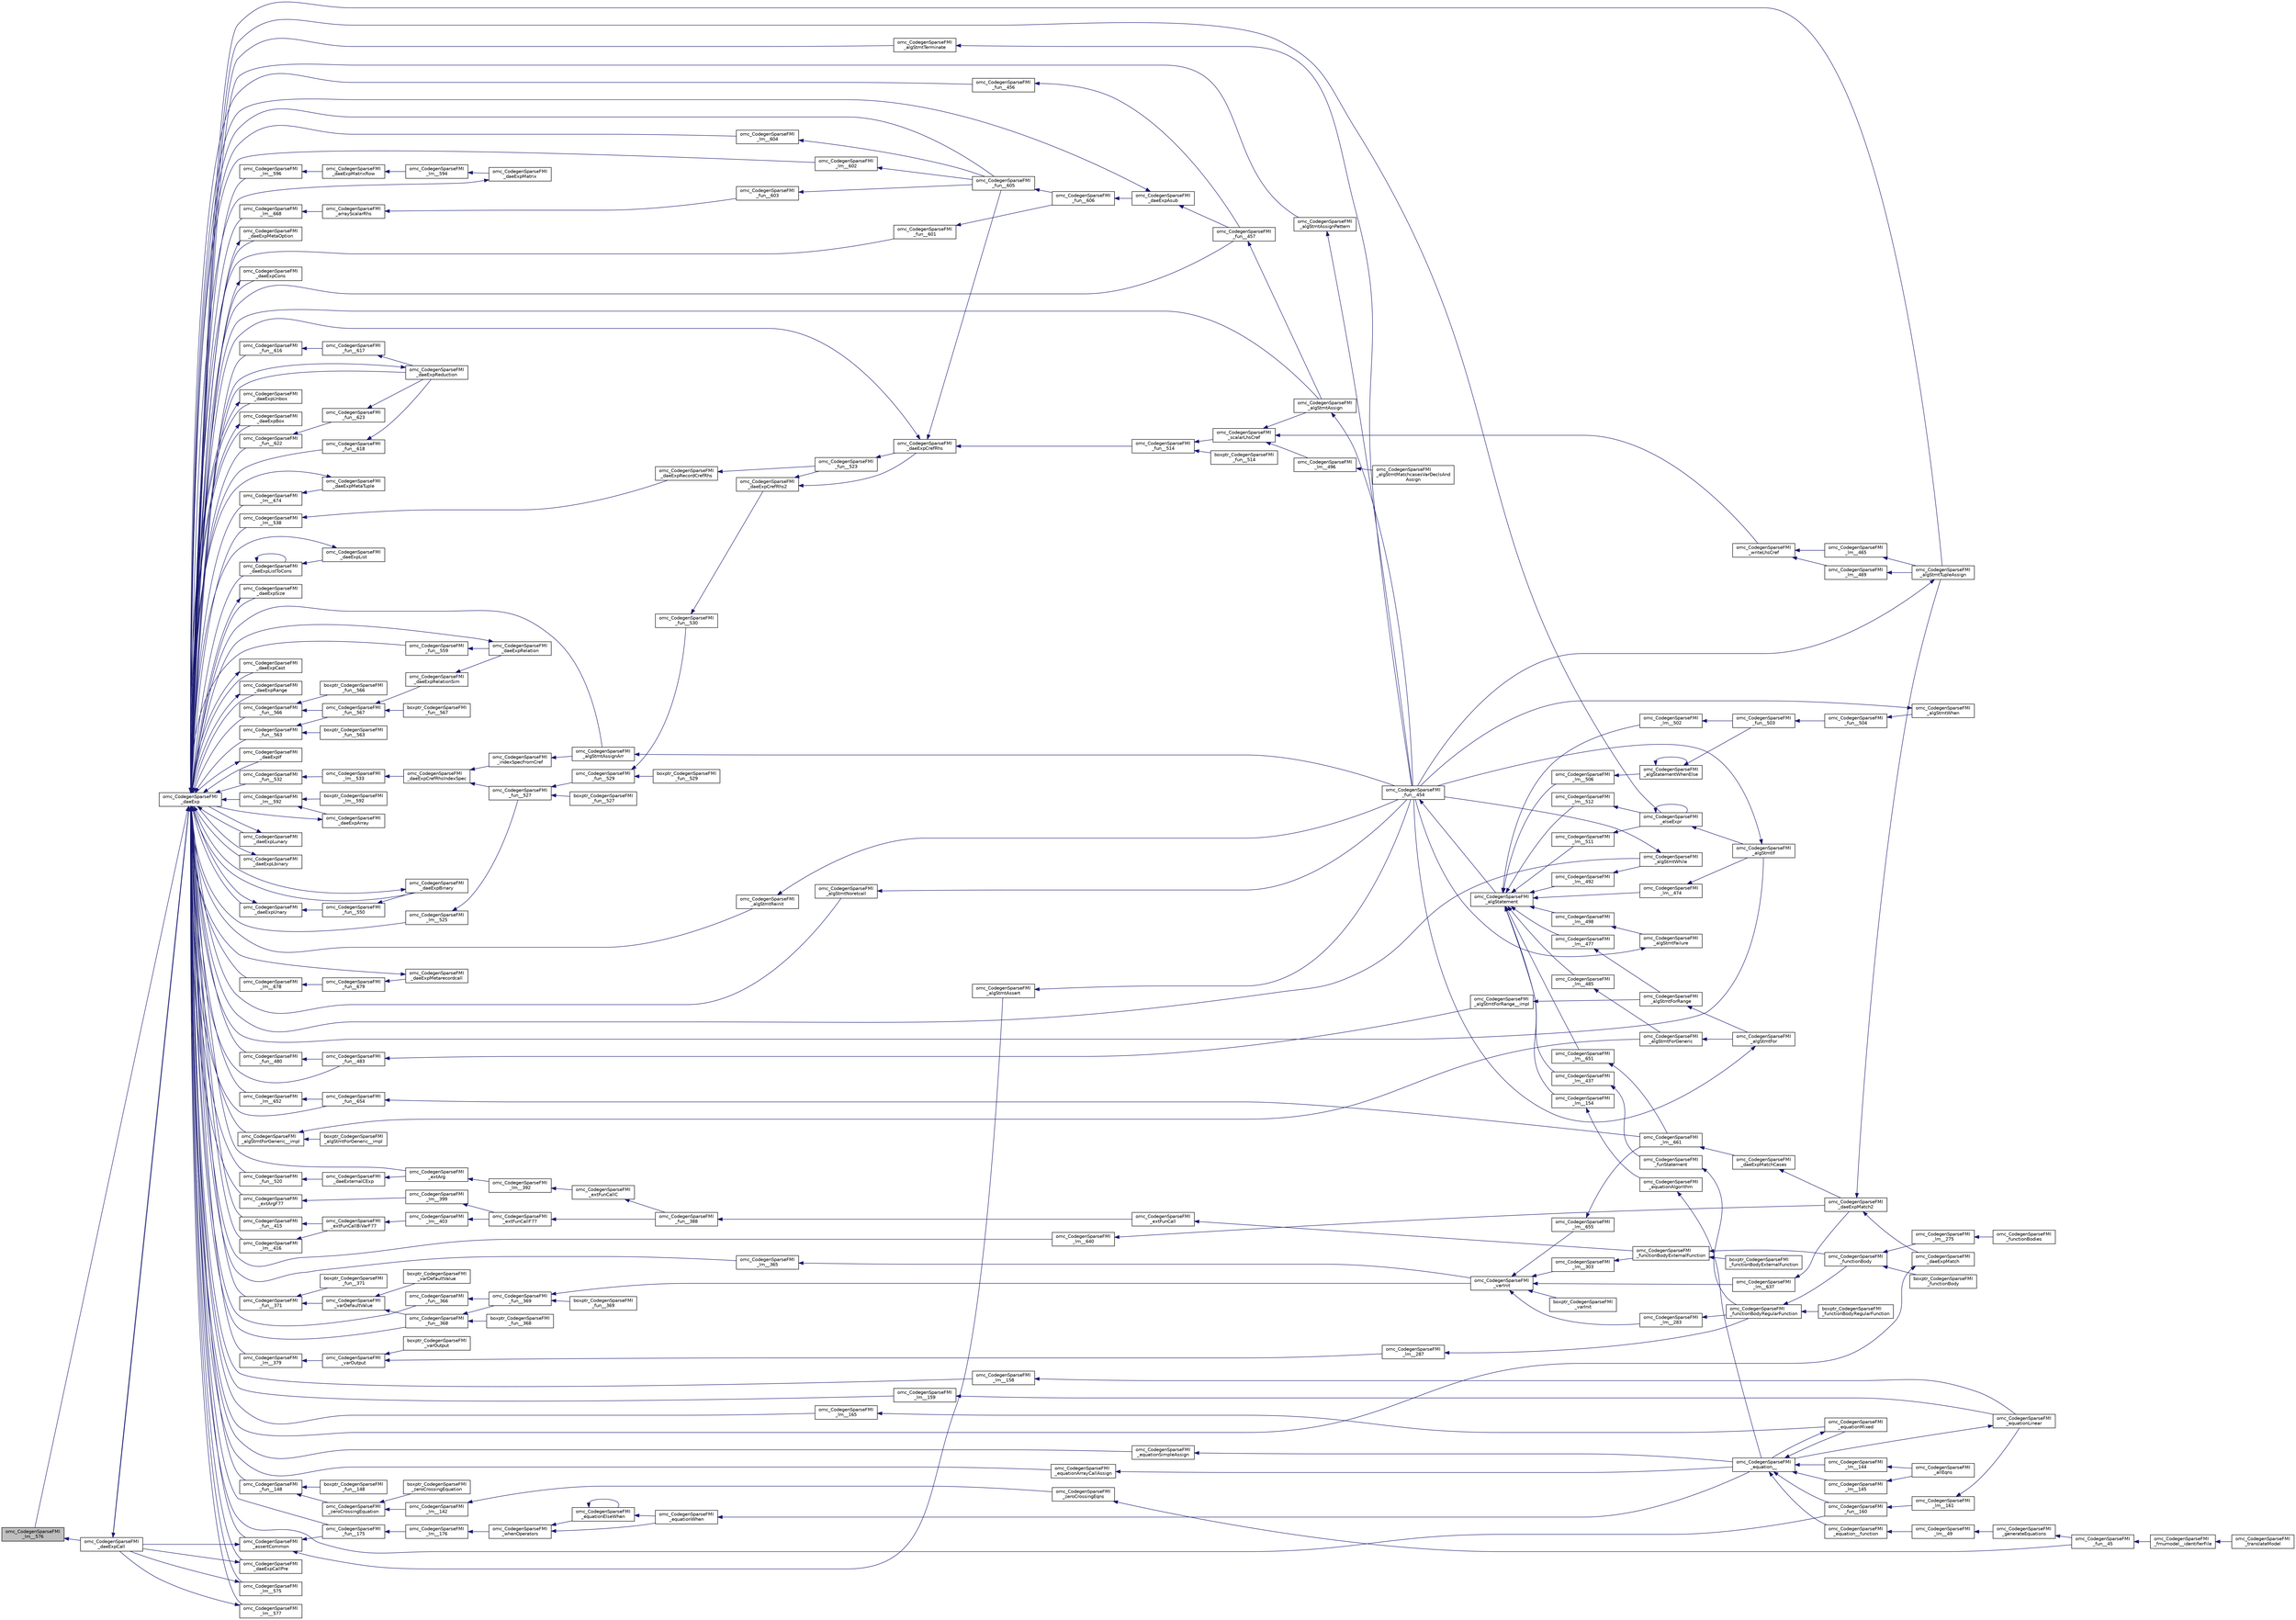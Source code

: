 digraph "omc_CodegenSparseFMI_lm__576"
{
  edge [fontname="Helvetica",fontsize="10",labelfontname="Helvetica",labelfontsize="10"];
  node [fontname="Helvetica",fontsize="10",shape=record];
  rankdir="LR";
  Node210960 [label="omc_CodegenSparseFMI\l_lm__576",height=0.2,width=0.4,color="black", fillcolor="grey75", style="filled", fontcolor="black"];
  Node210960 -> Node210961 [dir="back",color="midnightblue",fontsize="10",style="solid",fontname="Helvetica"];
  Node210961 [label="omc_CodegenSparseFMI\l_daeExpCall",height=0.2,width=0.4,color="black", fillcolor="white", style="filled",URL="$da/d88/_codegen_sparse_f_m_i_8h.html#a48a7b37bcd95aafb972b82321fa96aac"];
  Node210961 -> Node210962 [dir="back",color="midnightblue",fontsize="10",style="solid",fontname="Helvetica"];
  Node210962 [label="omc_CodegenSparseFMI\l_daeExp",height=0.2,width=0.4,color="black", fillcolor="white", style="filled",URL="$da/d88/_codegen_sparse_f_m_i_8h.html#ab26972f772620810838d527d8554f2ac"];
  Node210962 -> Node210963 [dir="back",color="midnightblue",fontsize="10",style="solid",fontname="Helvetica"];
  Node210963 [label="omc_CodegenSparseFMI\l_assertCommon",height=0.2,width=0.4,color="black", fillcolor="white", style="filled",URL="$da/d88/_codegen_sparse_f_m_i_8h.html#affff73cc747add47129bcbacc2d38f9a"];
  Node210963 -> Node210961 [dir="back",color="midnightblue",fontsize="10",style="solid",fontname="Helvetica"];
  Node210963 -> Node210964 [dir="back",color="midnightblue",fontsize="10",style="solid",fontname="Helvetica"];
  Node210964 [label="omc_CodegenSparseFMI\l_algStmtAssert",height=0.2,width=0.4,color="black", fillcolor="white", style="filled",URL="$da/d88/_codegen_sparse_f_m_i_8h.html#a6b429ec5152996a5f9279a3ddf6844b0"];
  Node210964 -> Node210965 [dir="back",color="midnightblue",fontsize="10",style="solid",fontname="Helvetica"];
  Node210965 [label="omc_CodegenSparseFMI\l_fun__454",height=0.2,width=0.4,color="black", fillcolor="white", style="filled",URL="$d1/d2e/_codegen_sparse_f_m_i_8c.html#a38506d8a286cdb1703e9653cec496244"];
  Node210965 -> Node210966 [dir="back",color="midnightblue",fontsize="10",style="solid",fontname="Helvetica"];
  Node210966 [label="omc_CodegenSparseFMI\l_algStatement",height=0.2,width=0.4,color="black", fillcolor="white", style="filled",URL="$da/d88/_codegen_sparse_f_m_i_8h.html#a5d1fbf810cfb458410c3f606dd4518d6"];
  Node210966 -> Node210967 [dir="back",color="midnightblue",fontsize="10",style="solid",fontname="Helvetica"];
  Node210967 [label="omc_CodegenSparseFMI\l_lm__651",height=0.2,width=0.4,color="black", fillcolor="white", style="filled",URL="$d1/d2e/_codegen_sparse_f_m_i_8c.html#a4601ee3bb7611f920e2f9c96c21fce8e"];
  Node210967 -> Node210968 [dir="back",color="midnightblue",fontsize="10",style="solid",fontname="Helvetica"];
  Node210968 [label="omc_CodegenSparseFMI\l_lm__661",height=0.2,width=0.4,color="black", fillcolor="white", style="filled",URL="$d1/d2e/_codegen_sparse_f_m_i_8c.html#af15d08c53a5b48667e16622e16e97ec5"];
  Node210968 -> Node210969 [dir="back",color="midnightblue",fontsize="10",style="solid",fontname="Helvetica"];
  Node210969 [label="omc_CodegenSparseFMI\l_daeExpMatchCases",height=0.2,width=0.4,color="black", fillcolor="white", style="filled",URL="$da/d88/_codegen_sparse_f_m_i_8h.html#a67c72be0aaa49a7a85509e1c5ab98b41"];
  Node210969 -> Node210970 [dir="back",color="midnightblue",fontsize="10",style="solid",fontname="Helvetica"];
  Node210970 [label="omc_CodegenSparseFMI\l_daeExpMatch2",height=0.2,width=0.4,color="black", fillcolor="white", style="filled",URL="$da/d88/_codegen_sparse_f_m_i_8h.html#a3d2d85eda4fc6adaf9f0a30a7a870128"];
  Node210970 -> Node210971 [dir="back",color="midnightblue",fontsize="10",style="solid",fontname="Helvetica"];
  Node210971 [label="omc_CodegenSparseFMI\l_daeExpMatch",height=0.2,width=0.4,color="black", fillcolor="white", style="filled",URL="$da/d88/_codegen_sparse_f_m_i_8h.html#a59ba01dc770311168227b0e3a87b1e1d"];
  Node210971 -> Node210962 [dir="back",color="midnightblue",fontsize="10",style="solid",fontname="Helvetica"];
  Node210970 -> Node210972 [dir="back",color="midnightblue",fontsize="10",style="solid",fontname="Helvetica"];
  Node210972 [label="omc_CodegenSparseFMI\l_algStmtTupleAssign",height=0.2,width=0.4,color="black", fillcolor="white", style="filled",URL="$da/d88/_codegen_sparse_f_m_i_8h.html#a97aeb17841cb7160e7635ac180b44c9c"];
  Node210972 -> Node210965 [dir="back",color="midnightblue",fontsize="10",style="solid",fontname="Helvetica"];
  Node210966 -> Node210973 [dir="back",color="midnightblue",fontsize="10",style="solid",fontname="Helvetica"];
  Node210973 [label="omc_CodegenSparseFMI\l_lm__512",height=0.2,width=0.4,color="black", fillcolor="white", style="filled",URL="$d1/d2e/_codegen_sparse_f_m_i_8c.html#af95888dfe83bb5057d8fd4311bb02812"];
  Node210973 -> Node210974 [dir="back",color="midnightblue",fontsize="10",style="solid",fontname="Helvetica"];
  Node210974 [label="omc_CodegenSparseFMI\l_elseExpr",height=0.2,width=0.4,color="black", fillcolor="white", style="filled",URL="$da/d88/_codegen_sparse_f_m_i_8h.html#ae02994b817886c3b7f562e9552fec536"];
  Node210974 -> Node210974 [dir="back",color="midnightblue",fontsize="10",style="solid",fontname="Helvetica"];
  Node210974 -> Node210975 [dir="back",color="midnightblue",fontsize="10",style="solid",fontname="Helvetica"];
  Node210975 [label="omc_CodegenSparseFMI\l_algStmtIf",height=0.2,width=0.4,color="black", fillcolor="white", style="filled",URL="$da/d88/_codegen_sparse_f_m_i_8h.html#aa72b2ef57d1e5ee8a926acad88bf499d"];
  Node210975 -> Node210965 [dir="back",color="midnightblue",fontsize="10",style="solid",fontname="Helvetica"];
  Node210966 -> Node210976 [dir="back",color="midnightblue",fontsize="10",style="solid",fontname="Helvetica"];
  Node210976 [label="omc_CodegenSparseFMI\l_lm__511",height=0.2,width=0.4,color="black", fillcolor="white", style="filled",URL="$d1/d2e/_codegen_sparse_f_m_i_8c.html#ab0773a7f193a1fc208023bda15bcd13e"];
  Node210976 -> Node210974 [dir="back",color="midnightblue",fontsize="10",style="solid",fontname="Helvetica"];
  Node210966 -> Node210977 [dir="back",color="midnightblue",fontsize="10",style="solid",fontname="Helvetica"];
  Node210977 [label="omc_CodegenSparseFMI\l_lm__506",height=0.2,width=0.4,color="black", fillcolor="white", style="filled",URL="$d1/d2e/_codegen_sparse_f_m_i_8c.html#ab9c484cbc52677b6df8e8fb6df621cc0"];
  Node210977 -> Node210978 [dir="back",color="midnightblue",fontsize="10",style="solid",fontname="Helvetica"];
  Node210978 [label="omc_CodegenSparseFMI\l_algStatementWhenElse",height=0.2,width=0.4,color="black", fillcolor="white", style="filled",URL="$da/d88/_codegen_sparse_f_m_i_8h.html#a55c70c95b005ab4e4a668af539875303"];
  Node210978 -> Node210978 [dir="back",color="midnightblue",fontsize="10",style="solid",fontname="Helvetica"];
  Node210978 -> Node210979 [dir="back",color="midnightblue",fontsize="10",style="solid",fontname="Helvetica"];
  Node210979 [label="omc_CodegenSparseFMI\l_fun__503",height=0.2,width=0.4,color="black", fillcolor="white", style="filled",URL="$d1/d2e/_codegen_sparse_f_m_i_8c.html#a2f60622244298e4d41f2a4f51d7b6875"];
  Node210979 -> Node210980 [dir="back",color="midnightblue",fontsize="10",style="solid",fontname="Helvetica"];
  Node210980 [label="omc_CodegenSparseFMI\l_fun__504",height=0.2,width=0.4,color="black", fillcolor="white", style="filled",URL="$d1/d2e/_codegen_sparse_f_m_i_8c.html#a34c708458b1cf12fb6f5f8b4d739cfd1"];
  Node210980 -> Node210981 [dir="back",color="midnightblue",fontsize="10",style="solid",fontname="Helvetica"];
  Node210981 [label="omc_CodegenSparseFMI\l_algStmtWhen",height=0.2,width=0.4,color="black", fillcolor="white", style="filled",URL="$da/d88/_codegen_sparse_f_m_i_8h.html#a1045cff030f158d7beb1890107038b8d"];
  Node210981 -> Node210965 [dir="back",color="midnightblue",fontsize="10",style="solid",fontname="Helvetica"];
  Node210966 -> Node210982 [dir="back",color="midnightblue",fontsize="10",style="solid",fontname="Helvetica"];
  Node210982 [label="omc_CodegenSparseFMI\l_lm__502",height=0.2,width=0.4,color="black", fillcolor="white", style="filled",URL="$d1/d2e/_codegen_sparse_f_m_i_8c.html#a7b108abc44b96cb6c9ed48e243a90fad"];
  Node210982 -> Node210979 [dir="back",color="midnightblue",fontsize="10",style="solid",fontname="Helvetica"];
  Node210966 -> Node210983 [dir="back",color="midnightblue",fontsize="10",style="solid",fontname="Helvetica"];
  Node210983 [label="omc_CodegenSparseFMI\l_lm__498",height=0.2,width=0.4,color="black", fillcolor="white", style="filled",URL="$d1/d2e/_codegen_sparse_f_m_i_8c.html#a9a587324a76d2a404951bc9b392ed5cb"];
  Node210983 -> Node210984 [dir="back",color="midnightblue",fontsize="10",style="solid",fontname="Helvetica"];
  Node210984 [label="omc_CodegenSparseFMI\l_algStmtFailure",height=0.2,width=0.4,color="black", fillcolor="white", style="filled",URL="$da/d88/_codegen_sparse_f_m_i_8h.html#ad11b2d0a665f24fbe809721a52d58392"];
  Node210984 -> Node210965 [dir="back",color="midnightblue",fontsize="10",style="solid",fontname="Helvetica"];
  Node210966 -> Node210985 [dir="back",color="midnightblue",fontsize="10",style="solid",fontname="Helvetica"];
  Node210985 [label="omc_CodegenSparseFMI\l_lm__492",height=0.2,width=0.4,color="black", fillcolor="white", style="filled",URL="$d1/d2e/_codegen_sparse_f_m_i_8c.html#a72ef5dd5785e8cfbae898a4957299174"];
  Node210985 -> Node210986 [dir="back",color="midnightblue",fontsize="10",style="solid",fontname="Helvetica"];
  Node210986 [label="omc_CodegenSparseFMI\l_algStmtWhile",height=0.2,width=0.4,color="black", fillcolor="white", style="filled",URL="$da/d88/_codegen_sparse_f_m_i_8h.html#a737e817657aa616db460e3a97c2e3107"];
  Node210986 -> Node210965 [dir="back",color="midnightblue",fontsize="10",style="solid",fontname="Helvetica"];
  Node210966 -> Node210987 [dir="back",color="midnightblue",fontsize="10",style="solid",fontname="Helvetica"];
  Node210987 [label="omc_CodegenSparseFMI\l_lm__485",height=0.2,width=0.4,color="black", fillcolor="white", style="filled",URL="$d1/d2e/_codegen_sparse_f_m_i_8c.html#aaee69379b676eacca1ab73ffa0291eea"];
  Node210987 -> Node210988 [dir="back",color="midnightblue",fontsize="10",style="solid",fontname="Helvetica"];
  Node210988 [label="omc_CodegenSparseFMI\l_algStmtForGeneric",height=0.2,width=0.4,color="black", fillcolor="white", style="filled",URL="$da/d88/_codegen_sparse_f_m_i_8h.html#a15ee44d2afe47cb6295a4d916b0ca7a1"];
  Node210988 -> Node210989 [dir="back",color="midnightblue",fontsize="10",style="solid",fontname="Helvetica"];
  Node210989 [label="omc_CodegenSparseFMI\l_algStmtFor",height=0.2,width=0.4,color="black", fillcolor="white", style="filled",URL="$da/d88/_codegen_sparse_f_m_i_8h.html#a4a85a211bdd342c5634f687ac8530821"];
  Node210989 -> Node210965 [dir="back",color="midnightblue",fontsize="10",style="solid",fontname="Helvetica"];
  Node210966 -> Node210990 [dir="back",color="midnightblue",fontsize="10",style="solid",fontname="Helvetica"];
  Node210990 [label="omc_CodegenSparseFMI\l_lm__477",height=0.2,width=0.4,color="black", fillcolor="white", style="filled",URL="$d1/d2e/_codegen_sparse_f_m_i_8c.html#a2f9a22c9a97ca26efa4457a52c8310c9"];
  Node210990 -> Node210991 [dir="back",color="midnightblue",fontsize="10",style="solid",fontname="Helvetica"];
  Node210991 [label="omc_CodegenSparseFMI\l_algStmtForRange",height=0.2,width=0.4,color="black", fillcolor="white", style="filled",URL="$da/d88/_codegen_sparse_f_m_i_8h.html#aec1da676936e15ede37d5d7df69bd5d3"];
  Node210991 -> Node210989 [dir="back",color="midnightblue",fontsize="10",style="solid",fontname="Helvetica"];
  Node210966 -> Node210992 [dir="back",color="midnightblue",fontsize="10",style="solid",fontname="Helvetica"];
  Node210992 [label="omc_CodegenSparseFMI\l_lm__474",height=0.2,width=0.4,color="black", fillcolor="white", style="filled",URL="$d1/d2e/_codegen_sparse_f_m_i_8c.html#a39706f1a079b0966689768a75ddc77b3"];
  Node210992 -> Node210975 [dir="back",color="midnightblue",fontsize="10",style="solid",fontname="Helvetica"];
  Node210966 -> Node210993 [dir="back",color="midnightblue",fontsize="10",style="solid",fontname="Helvetica"];
  Node210993 [label="omc_CodegenSparseFMI\l_lm__437",height=0.2,width=0.4,color="black", fillcolor="white", style="filled",URL="$d1/d2e/_codegen_sparse_f_m_i_8c.html#a1bcb8bb8090787c8cfad3cc233eb2cbb"];
  Node210993 -> Node210994 [dir="back",color="midnightblue",fontsize="10",style="solid",fontname="Helvetica"];
  Node210994 [label="omc_CodegenSparseFMI\l_funStatement",height=0.2,width=0.4,color="black", fillcolor="white", style="filled",URL="$da/d88/_codegen_sparse_f_m_i_8h.html#a6011fbd6700693d91a736f67f7cd333a"];
  Node210994 -> Node210995 [dir="back",color="midnightblue",fontsize="10",style="solid",fontname="Helvetica"];
  Node210995 [label="omc_CodegenSparseFMI\l_functionBodyRegularFunction",height=0.2,width=0.4,color="black", fillcolor="white", style="filled",URL="$da/d88/_codegen_sparse_f_m_i_8h.html#a35f588d60d8560ad7c541738fc9bc5d0"];
  Node210995 -> Node210996 [dir="back",color="midnightblue",fontsize="10",style="solid",fontname="Helvetica"];
  Node210996 [label="boxptr_CodegenSparseFMI\l_functionBodyRegularFunction",height=0.2,width=0.4,color="black", fillcolor="white", style="filled",URL="$da/d88/_codegen_sparse_f_m_i_8h.html#ad0cd59d6ca1bf8ab02b015f235daadf1"];
  Node210995 -> Node210997 [dir="back",color="midnightblue",fontsize="10",style="solid",fontname="Helvetica"];
  Node210997 [label="omc_CodegenSparseFMI\l_functionBody",height=0.2,width=0.4,color="black", fillcolor="white", style="filled",URL="$da/d88/_codegen_sparse_f_m_i_8h.html#a8326dd08d50f77b343a0b1e9fdee90d6"];
  Node210997 -> Node210998 [dir="back",color="midnightblue",fontsize="10",style="solid",fontname="Helvetica"];
  Node210998 [label="boxptr_CodegenSparseFMI\l_functionBody",height=0.2,width=0.4,color="black", fillcolor="white", style="filled",URL="$da/d88/_codegen_sparse_f_m_i_8h.html#a1450c37977ff46f0a318f1740d46b3a2"];
  Node210997 -> Node210999 [dir="back",color="midnightblue",fontsize="10",style="solid",fontname="Helvetica"];
  Node210999 [label="omc_CodegenSparseFMI\l_lm__275",height=0.2,width=0.4,color="black", fillcolor="white", style="filled",URL="$d1/d2e/_codegen_sparse_f_m_i_8c.html#afa6f1fb10983410b266344362bafabb7"];
  Node210999 -> Node211000 [dir="back",color="midnightblue",fontsize="10",style="solid",fontname="Helvetica"];
  Node211000 [label="omc_CodegenSparseFMI\l_functionBodies",height=0.2,width=0.4,color="black", fillcolor="white", style="filled",URL="$da/d88/_codegen_sparse_f_m_i_8h.html#ad5d463f801d993e3be31d7c8963771af"];
  Node210966 -> Node211001 [dir="back",color="midnightblue",fontsize="10",style="solid",fontname="Helvetica"];
  Node211001 [label="omc_CodegenSparseFMI\l_lm__154",height=0.2,width=0.4,color="black", fillcolor="white", style="filled",URL="$d1/d2e/_codegen_sparse_f_m_i_8c.html#a1572fc969206bf7560bccaad1883519a"];
  Node211001 -> Node211002 [dir="back",color="midnightblue",fontsize="10",style="solid",fontname="Helvetica"];
  Node211002 [label="omc_CodegenSparseFMI\l_equationAlgorithm",height=0.2,width=0.4,color="black", fillcolor="white", style="filled",URL="$da/d88/_codegen_sparse_f_m_i_8h.html#adc1144a1e01b13d32f1cd272edef769f"];
  Node211002 -> Node211003 [dir="back",color="midnightblue",fontsize="10",style="solid",fontname="Helvetica"];
  Node211003 [label="omc_CodegenSparseFMI\l_equation__",height=0.2,width=0.4,color="black", fillcolor="white", style="filled",URL="$da/d88/_codegen_sparse_f_m_i_8h.html#a99f4c0cb745d02faf3615bcda104a18a"];
  Node211003 -> Node211004 [dir="back",color="midnightblue",fontsize="10",style="solid",fontname="Helvetica"];
  Node211004 [label="omc_CodegenSparseFMI\l_equationMixed",height=0.2,width=0.4,color="black", fillcolor="white", style="filled",URL="$da/d88/_codegen_sparse_f_m_i_8h.html#ac29f9768bd0d77a3e1e85ee8d33113f2"];
  Node211004 -> Node211003 [dir="back",color="midnightblue",fontsize="10",style="solid",fontname="Helvetica"];
  Node211003 -> Node211005 [dir="back",color="midnightblue",fontsize="10",style="solid",fontname="Helvetica"];
  Node211005 [label="omc_CodegenSparseFMI\l_fun__160",height=0.2,width=0.4,color="black", fillcolor="white", style="filled",URL="$d1/d2e/_codegen_sparse_f_m_i_8c.html#ae706b7e1daac9ecce083bb0f153c4537"];
  Node211005 -> Node211006 [dir="back",color="midnightblue",fontsize="10",style="solid",fontname="Helvetica"];
  Node211006 [label="omc_CodegenSparseFMI\l_lm__161",height=0.2,width=0.4,color="black", fillcolor="white", style="filled",URL="$d1/d2e/_codegen_sparse_f_m_i_8c.html#afef10b15667b5fa348e2e5474100a059"];
  Node211006 -> Node211007 [dir="back",color="midnightblue",fontsize="10",style="solid",fontname="Helvetica"];
  Node211007 [label="omc_CodegenSparseFMI\l_equationLinear",height=0.2,width=0.4,color="black", fillcolor="white", style="filled",URL="$da/d88/_codegen_sparse_f_m_i_8h.html#ae8ae758cee8e51f80c69f273ea2dead4"];
  Node211007 -> Node211003 [dir="back",color="midnightblue",fontsize="10",style="solid",fontname="Helvetica"];
  Node211003 -> Node211008 [dir="back",color="midnightblue",fontsize="10",style="solid",fontname="Helvetica"];
  Node211008 [label="omc_CodegenSparseFMI\l_lm__145",height=0.2,width=0.4,color="black", fillcolor="white", style="filled",URL="$d1/d2e/_codegen_sparse_f_m_i_8c.html#a482b9fe4a2cf1170ba37c04cbeeba56b"];
  Node211008 -> Node211009 [dir="back",color="midnightblue",fontsize="10",style="solid",fontname="Helvetica"];
  Node211009 [label="omc_CodegenSparseFMI\l_allEqns",height=0.2,width=0.4,color="black", fillcolor="white", style="filled",URL="$da/d88/_codegen_sparse_f_m_i_8h.html#a94fa0652e8d98e8869394cc988af391b"];
  Node211003 -> Node211010 [dir="back",color="midnightblue",fontsize="10",style="solid",fontname="Helvetica"];
  Node211010 [label="omc_CodegenSparseFMI\l_lm__144",height=0.2,width=0.4,color="black", fillcolor="white", style="filled",URL="$d1/d2e/_codegen_sparse_f_m_i_8c.html#a53bc84287c3730b73c523380ca378dcf"];
  Node211010 -> Node211009 [dir="back",color="midnightblue",fontsize="10",style="solid",fontname="Helvetica"];
  Node211003 -> Node211011 [dir="back",color="midnightblue",fontsize="10",style="solid",fontname="Helvetica"];
  Node211011 [label="omc_CodegenSparseFMI\l_equation__function",height=0.2,width=0.4,color="black", fillcolor="white", style="filled",URL="$da/d88/_codegen_sparse_f_m_i_8h.html#a3b6d78478d2920ade27380933feef664"];
  Node211011 -> Node211012 [dir="back",color="midnightblue",fontsize="10",style="solid",fontname="Helvetica"];
  Node211012 [label="omc_CodegenSparseFMI\l_lm__49",height=0.2,width=0.4,color="black", fillcolor="white", style="filled",URL="$d1/d2e/_codegen_sparse_f_m_i_8c.html#afd950130e5951ce5d9b078504b8e5445"];
  Node211012 -> Node211013 [dir="back",color="midnightblue",fontsize="10",style="solid",fontname="Helvetica"];
  Node211013 [label="omc_CodegenSparseFMI\l_generateEquations",height=0.2,width=0.4,color="black", fillcolor="white", style="filled",URL="$da/d88/_codegen_sparse_f_m_i_8h.html#a944e50c37aa93fa6e9c540a7d9a7f671"];
  Node211013 -> Node211014 [dir="back",color="midnightblue",fontsize="10",style="solid",fontname="Helvetica"];
  Node211014 [label="omc_CodegenSparseFMI\l_fun__45",height=0.2,width=0.4,color="black", fillcolor="white", style="filled",URL="$d1/d2e/_codegen_sparse_f_m_i_8c.html#a33c397eee4567dbaf5269d88f9ea50f2"];
  Node211014 -> Node211015 [dir="back",color="midnightblue",fontsize="10",style="solid",fontname="Helvetica"];
  Node211015 [label="omc_CodegenSparseFMI\l_fmumodel__identifierFile",height=0.2,width=0.4,color="black", fillcolor="white", style="filled",URL="$da/d88/_codegen_sparse_f_m_i_8h.html#a0d704247081fbb1f268bdd5ae5d7f3f3"];
  Node211015 -> Node211016 [dir="back",color="midnightblue",fontsize="10",style="solid",fontname="Helvetica"];
  Node211016 [label="omc_CodegenSparseFMI\l_translateModel",height=0.2,width=0.4,color="black", fillcolor="white", style="filled",URL="$da/d88/_codegen_sparse_f_m_i_8h.html#a6e115544fcae7968ab9fa00a0ea17b1d"];
  Node210963 -> Node211017 [dir="back",color="midnightblue",fontsize="10",style="solid",fontname="Helvetica"];
  Node211017 [label="omc_CodegenSparseFMI\l_fun__175",height=0.2,width=0.4,color="black", fillcolor="white", style="filled",URL="$d1/d2e/_codegen_sparse_f_m_i_8c.html#ae71d3dbce84027f4da25d630128e9f06"];
  Node211017 -> Node211018 [dir="back",color="midnightblue",fontsize="10",style="solid",fontname="Helvetica"];
  Node211018 [label="omc_CodegenSparseFMI\l_lm__176",height=0.2,width=0.4,color="black", fillcolor="white", style="filled",URL="$d1/d2e/_codegen_sparse_f_m_i_8c.html#a3aab67e796da3718ac21ae4e0b10522b"];
  Node211018 -> Node211019 [dir="back",color="midnightblue",fontsize="10",style="solid",fontname="Helvetica"];
  Node211019 [label="omc_CodegenSparseFMI\l_whenOperators",height=0.2,width=0.4,color="black", fillcolor="white", style="filled",URL="$da/d88/_codegen_sparse_f_m_i_8h.html#aaa56a6cbe937c9e43604fbefcddc43d4"];
  Node211019 -> Node211020 [dir="back",color="midnightblue",fontsize="10",style="solid",fontname="Helvetica"];
  Node211020 [label="omc_CodegenSparseFMI\l_equationElseWhen",height=0.2,width=0.4,color="black", fillcolor="white", style="filled",URL="$da/d88/_codegen_sparse_f_m_i_8h.html#a9252f94be6a8d4db5d542a2a30867d21"];
  Node211020 -> Node211020 [dir="back",color="midnightblue",fontsize="10",style="solid",fontname="Helvetica"];
  Node211020 -> Node211021 [dir="back",color="midnightblue",fontsize="10",style="solid",fontname="Helvetica"];
  Node211021 [label="omc_CodegenSparseFMI\l_equationWhen",height=0.2,width=0.4,color="black", fillcolor="white", style="filled",URL="$da/d88/_codegen_sparse_f_m_i_8h.html#a182b50d619540de019adbeb9053f85d2"];
  Node211021 -> Node211003 [dir="back",color="midnightblue",fontsize="10",style="solid",fontname="Helvetica"];
  Node211019 -> Node211021 [dir="back",color="midnightblue",fontsize="10",style="solid",fontname="Helvetica"];
  Node210962 -> Node211022 [dir="back",color="midnightblue",fontsize="10",style="solid",fontname="Helvetica"];
  Node211022 [label="omc_CodegenSparseFMI\l_algStmtAssignPattern",height=0.2,width=0.4,color="black", fillcolor="white", style="filled",URL="$da/d88/_codegen_sparse_f_m_i_8h.html#aa769cf6a279946c8484ba60efafa1bc7"];
  Node211022 -> Node210965 [dir="back",color="midnightblue",fontsize="10",style="solid",fontname="Helvetica"];
  Node210962 -> Node211023 [dir="back",color="midnightblue",fontsize="10",style="solid",fontname="Helvetica"];
  Node211023 [label="omc_CodegenSparseFMI\l_lm__678",height=0.2,width=0.4,color="black", fillcolor="white", style="filled",URL="$d1/d2e/_codegen_sparse_f_m_i_8c.html#a128c47290974b3ffbcea043e82979943"];
  Node211023 -> Node211024 [dir="back",color="midnightblue",fontsize="10",style="solid",fontname="Helvetica"];
  Node211024 [label="omc_CodegenSparseFMI\l_fun__679",height=0.2,width=0.4,color="black", fillcolor="white", style="filled",URL="$d1/d2e/_codegen_sparse_f_m_i_8c.html#a2365ba198f39b872daa06cc5d23c6252"];
  Node211024 -> Node211025 [dir="back",color="midnightblue",fontsize="10",style="solid",fontname="Helvetica"];
  Node211025 [label="omc_CodegenSparseFMI\l_daeExpMetarecordcall",height=0.2,width=0.4,color="black", fillcolor="white", style="filled",URL="$da/d88/_codegen_sparse_f_m_i_8h.html#af4d3cdaeb7380d8a65146e12030c5c0e"];
  Node211025 -> Node210962 [dir="back",color="midnightblue",fontsize="10",style="solid",fontname="Helvetica"];
  Node210962 -> Node211026 [dir="back",color="midnightblue",fontsize="10",style="solid",fontname="Helvetica"];
  Node211026 [label="omc_CodegenSparseFMI\l_daeExpMetaOption",height=0.2,width=0.4,color="black", fillcolor="white", style="filled",URL="$da/d88/_codegen_sparse_f_m_i_8h.html#ae536b39241762561555271004c37440e"];
  Node211026 -> Node210962 [dir="back",color="midnightblue",fontsize="10",style="solid",fontname="Helvetica"];
  Node210962 -> Node211027 [dir="back",color="midnightblue",fontsize="10",style="solid",fontname="Helvetica"];
  Node211027 [label="omc_CodegenSparseFMI\l_lm__674",height=0.2,width=0.4,color="black", fillcolor="white", style="filled",URL="$d1/d2e/_codegen_sparse_f_m_i_8c.html#ad52f1b672015908228e495a9b9ff40ca"];
  Node211027 -> Node211028 [dir="back",color="midnightblue",fontsize="10",style="solid",fontname="Helvetica"];
  Node211028 [label="omc_CodegenSparseFMI\l_daeExpMetaTuple",height=0.2,width=0.4,color="black", fillcolor="white", style="filled",URL="$da/d88/_codegen_sparse_f_m_i_8h.html#a37dab4d4c7bc7fd838505c060a8b9049"];
  Node211028 -> Node210962 [dir="back",color="midnightblue",fontsize="10",style="solid",fontname="Helvetica"];
  Node210962 -> Node211029 [dir="back",color="midnightblue",fontsize="10",style="solid",fontname="Helvetica"];
  Node211029 [label="omc_CodegenSparseFMI\l_daeExpCons",height=0.2,width=0.4,color="black", fillcolor="white", style="filled",URL="$da/d88/_codegen_sparse_f_m_i_8h.html#ab881b9f7dbddb69fe91bb74c9c5c54c1"];
  Node211029 -> Node210962 [dir="back",color="midnightblue",fontsize="10",style="solid",fontname="Helvetica"];
  Node210962 -> Node211030 [dir="back",color="midnightblue",fontsize="10",style="solid",fontname="Helvetica"];
  Node211030 [label="omc_CodegenSparseFMI\l_daeExpListToCons",height=0.2,width=0.4,color="black", fillcolor="white", style="filled",URL="$da/d88/_codegen_sparse_f_m_i_8h.html#a1d1ae6cb82e69292e58b8c65e002ea55"];
  Node211030 -> Node211030 [dir="back",color="midnightblue",fontsize="10",style="solid",fontname="Helvetica"];
  Node211030 -> Node211031 [dir="back",color="midnightblue",fontsize="10",style="solid",fontname="Helvetica"];
  Node211031 [label="omc_CodegenSparseFMI\l_daeExpList",height=0.2,width=0.4,color="black", fillcolor="white", style="filled",URL="$da/d88/_codegen_sparse_f_m_i_8h.html#a2f666b582c610d5c8b23988ecba9664b"];
  Node211031 -> Node210962 [dir="back",color="midnightblue",fontsize="10",style="solid",fontname="Helvetica"];
  Node210962 -> Node211032 [dir="back",color="midnightblue",fontsize="10",style="solid",fontname="Helvetica"];
  Node211032 [label="omc_CodegenSparseFMI\l_lm__668",height=0.2,width=0.4,color="black", fillcolor="white", style="filled",URL="$d1/d2e/_codegen_sparse_f_m_i_8c.html#a76351725b41da0af498aadf54b92c275"];
  Node211032 -> Node211033 [dir="back",color="midnightblue",fontsize="10",style="solid",fontname="Helvetica"];
  Node211033 [label="omc_CodegenSparseFMI\l_arrayScalarRhs",height=0.2,width=0.4,color="black", fillcolor="white", style="filled",URL="$da/d88/_codegen_sparse_f_m_i_8h.html#ab4de96fd8fb5647ef325ca122a4753f3"];
  Node211033 -> Node211034 [dir="back",color="midnightblue",fontsize="10",style="solid",fontname="Helvetica"];
  Node211034 [label="omc_CodegenSparseFMI\l_fun__603",height=0.2,width=0.4,color="black", fillcolor="white", style="filled",URL="$d1/d2e/_codegen_sparse_f_m_i_8c.html#adbd2857da6df0e479b3bd77c5b7a8f7d"];
  Node211034 -> Node211035 [dir="back",color="midnightblue",fontsize="10",style="solid",fontname="Helvetica"];
  Node211035 [label="omc_CodegenSparseFMI\l_fun__605",height=0.2,width=0.4,color="black", fillcolor="white", style="filled",URL="$d1/d2e/_codegen_sparse_f_m_i_8c.html#a9bd0f333ed74be93d8bd6468cde56736"];
  Node211035 -> Node211036 [dir="back",color="midnightblue",fontsize="10",style="solid",fontname="Helvetica"];
  Node211036 [label="omc_CodegenSparseFMI\l_fun__606",height=0.2,width=0.4,color="black", fillcolor="white", style="filled",URL="$d1/d2e/_codegen_sparse_f_m_i_8c.html#a57e7ee8cc6cf0e5de142a92a92caf6d0"];
  Node211036 -> Node211037 [dir="back",color="midnightblue",fontsize="10",style="solid",fontname="Helvetica"];
  Node211037 [label="omc_CodegenSparseFMI\l_daeExpAsub",height=0.2,width=0.4,color="black", fillcolor="white", style="filled",URL="$da/d88/_codegen_sparse_f_m_i_8h.html#ab042430b0f630bd548c9122206a41a76"];
  Node211037 -> Node210962 [dir="back",color="midnightblue",fontsize="10",style="solid",fontname="Helvetica"];
  Node211037 -> Node211038 [dir="back",color="midnightblue",fontsize="10",style="solid",fontname="Helvetica"];
  Node211038 [label="omc_CodegenSparseFMI\l_fun__457",height=0.2,width=0.4,color="black", fillcolor="white", style="filled",URL="$d1/d2e/_codegen_sparse_f_m_i_8c.html#a9a66843f2c8f85ed8a0e89829eadf41b"];
  Node211038 -> Node211039 [dir="back",color="midnightblue",fontsize="10",style="solid",fontname="Helvetica"];
  Node211039 [label="omc_CodegenSparseFMI\l_algStmtAssign",height=0.2,width=0.4,color="black", fillcolor="white", style="filled",URL="$da/d88/_codegen_sparse_f_m_i_8h.html#a1c3cbb22c2453d6b93e5a19e87126639"];
  Node211039 -> Node210965 [dir="back",color="midnightblue",fontsize="10",style="solid",fontname="Helvetica"];
  Node210962 -> Node211040 [dir="back",color="midnightblue",fontsize="10",style="solid",fontname="Helvetica"];
  Node211040 [label="omc_CodegenSparseFMI\l_daeExpUnbox",height=0.2,width=0.4,color="black", fillcolor="white", style="filled",URL="$da/d88/_codegen_sparse_f_m_i_8h.html#ad8a93ec5bfec6454d268e95a82bf96b8"];
  Node211040 -> Node210962 [dir="back",color="midnightblue",fontsize="10",style="solid",fontname="Helvetica"];
  Node210962 -> Node211041 [dir="back",color="midnightblue",fontsize="10",style="solid",fontname="Helvetica"];
  Node211041 [label="omc_CodegenSparseFMI\l_daeExpBox",height=0.2,width=0.4,color="black", fillcolor="white", style="filled",URL="$da/d88/_codegen_sparse_f_m_i_8h.html#a39dc1615a535b01d20db9b87fc607d3c"];
  Node211041 -> Node210962 [dir="back",color="midnightblue",fontsize="10",style="solid",fontname="Helvetica"];
  Node210962 -> Node211042 [dir="back",color="midnightblue",fontsize="10",style="solid",fontname="Helvetica"];
  Node211042 [label="omc_CodegenSparseFMI\l_fun__654",height=0.2,width=0.4,color="black", fillcolor="white", style="filled",URL="$d1/d2e/_codegen_sparse_f_m_i_8c.html#a779418d021f2bf6e5e05257271d6512f"];
  Node211042 -> Node210968 [dir="back",color="midnightblue",fontsize="10",style="solid",fontname="Helvetica"];
  Node210962 -> Node211043 [dir="back",color="midnightblue",fontsize="10",style="solid",fontname="Helvetica"];
  Node211043 [label="omc_CodegenSparseFMI\l_lm__652",height=0.2,width=0.4,color="black", fillcolor="white", style="filled",URL="$d1/d2e/_codegen_sparse_f_m_i_8c.html#afb77daba20dc13d99f8916228d277ad2"];
  Node211043 -> Node211042 [dir="back",color="midnightblue",fontsize="10",style="solid",fontname="Helvetica"];
  Node210962 -> Node211044 [dir="back",color="midnightblue",fontsize="10",style="solid",fontname="Helvetica"];
  Node211044 [label="omc_CodegenSparseFMI\l_lm__640",height=0.2,width=0.4,color="black", fillcolor="white", style="filled",URL="$d1/d2e/_codegen_sparse_f_m_i_8c.html#ab7ae5141c274871c57b0fb912e7ddaf7"];
  Node211044 -> Node210970 [dir="back",color="midnightblue",fontsize="10",style="solid",fontname="Helvetica"];
  Node210962 -> Node211045 [dir="back",color="midnightblue",fontsize="10",style="solid",fontname="Helvetica"];
  Node211045 [label="omc_CodegenSparseFMI\l_daeExpReduction",height=0.2,width=0.4,color="black", fillcolor="white", style="filled",URL="$da/d88/_codegen_sparse_f_m_i_8h.html#a215e1cfa638090eb2c87b8d31be99cf0"];
  Node211045 -> Node210962 [dir="back",color="midnightblue",fontsize="10",style="solid",fontname="Helvetica"];
  Node210962 -> Node211046 [dir="back",color="midnightblue",fontsize="10",style="solid",fontname="Helvetica"];
  Node211046 [label="omc_CodegenSparseFMI\l_fun__622",height=0.2,width=0.4,color="black", fillcolor="white", style="filled",URL="$d1/d2e/_codegen_sparse_f_m_i_8c.html#ae5c95b0ba06e68ed18a5d60da4cda046"];
  Node211046 -> Node211047 [dir="back",color="midnightblue",fontsize="10",style="solid",fontname="Helvetica"];
  Node211047 [label="omc_CodegenSparseFMI\l_fun__623",height=0.2,width=0.4,color="black", fillcolor="white", style="filled",URL="$d1/d2e/_codegen_sparse_f_m_i_8c.html#ad252a6b0c4628a8f587fbfdf6b702226"];
  Node211047 -> Node211045 [dir="back",color="midnightblue",fontsize="10",style="solid",fontname="Helvetica"];
  Node210962 -> Node211048 [dir="back",color="midnightblue",fontsize="10",style="solid",fontname="Helvetica"];
  Node211048 [label="omc_CodegenSparseFMI\l_fun__618",height=0.2,width=0.4,color="black", fillcolor="white", style="filled",URL="$d1/d2e/_codegen_sparse_f_m_i_8c.html#a6b9efcf5bb1e83e9d6d64821e5b15530"];
  Node211048 -> Node211045 [dir="back",color="midnightblue",fontsize="10",style="solid",fontname="Helvetica"];
  Node210962 -> Node211049 [dir="back",color="midnightblue",fontsize="10",style="solid",fontname="Helvetica"];
  Node211049 [label="omc_CodegenSparseFMI\l_fun__616",height=0.2,width=0.4,color="black", fillcolor="white", style="filled",URL="$d1/d2e/_codegen_sparse_f_m_i_8c.html#a635859e8c511453505953fab612853b3"];
  Node211049 -> Node211050 [dir="back",color="midnightblue",fontsize="10",style="solid",fontname="Helvetica"];
  Node211050 [label="omc_CodegenSparseFMI\l_fun__617",height=0.2,width=0.4,color="black", fillcolor="white", style="filled",URL="$d1/d2e/_codegen_sparse_f_m_i_8c.html#aa08069808fe588458678d9549eb3b245"];
  Node211050 -> Node211045 [dir="back",color="midnightblue",fontsize="10",style="solid",fontname="Helvetica"];
  Node210962 -> Node211051 [dir="back",color="midnightblue",fontsize="10",style="solid",fontname="Helvetica"];
  Node211051 [label="omc_CodegenSparseFMI\l_daeExpSize",height=0.2,width=0.4,color="black", fillcolor="white", style="filled",URL="$da/d88/_codegen_sparse_f_m_i_8h.html#a65806134dc2b86c56ad13bd542641799"];
  Node211051 -> Node210962 [dir="back",color="midnightblue",fontsize="10",style="solid",fontname="Helvetica"];
  Node210962 -> Node211052 [dir="back",color="midnightblue",fontsize="10",style="solid",fontname="Helvetica"];
  Node211052 [label="omc_CodegenSparseFMI\l_daeExpCallPre",height=0.2,width=0.4,color="black", fillcolor="white", style="filled",URL="$da/d88/_codegen_sparse_f_m_i_8h.html#a14fa316eb180ca150badd71a2b426953"];
  Node211052 -> Node210961 [dir="back",color="midnightblue",fontsize="10",style="solid",fontname="Helvetica"];
  Node210962 -> Node211035 [dir="back",color="midnightblue",fontsize="10",style="solid",fontname="Helvetica"];
  Node210962 -> Node211053 [dir="back",color="midnightblue",fontsize="10",style="solid",fontname="Helvetica"];
  Node211053 [label="omc_CodegenSparseFMI\l_lm__604",height=0.2,width=0.4,color="black", fillcolor="white", style="filled",URL="$d1/d2e/_codegen_sparse_f_m_i_8c.html#a1ea19ba89eb6b92706330d280b4a28c4"];
  Node211053 -> Node211035 [dir="back",color="midnightblue",fontsize="10",style="solid",fontname="Helvetica"];
  Node210962 -> Node211054 [dir="back",color="midnightblue",fontsize="10",style="solid",fontname="Helvetica"];
  Node211054 [label="omc_CodegenSparseFMI\l_lm__602",height=0.2,width=0.4,color="black", fillcolor="white", style="filled",URL="$d1/d2e/_codegen_sparse_f_m_i_8c.html#a033ed9fe3cb36fea59e62007c6a4d090"];
  Node211054 -> Node211035 [dir="back",color="midnightblue",fontsize="10",style="solid",fontname="Helvetica"];
  Node210962 -> Node211055 [dir="back",color="midnightblue",fontsize="10",style="solid",fontname="Helvetica"];
  Node211055 [label="omc_CodegenSparseFMI\l_fun__601",height=0.2,width=0.4,color="black", fillcolor="white", style="filled",URL="$d1/d2e/_codegen_sparse_f_m_i_8c.html#a7e7064f5d085e776607bd7e91ba97557"];
  Node211055 -> Node211036 [dir="back",color="midnightblue",fontsize="10",style="solid",fontname="Helvetica"];
  Node210962 -> Node211056 [dir="back",color="midnightblue",fontsize="10",style="solid",fontname="Helvetica"];
  Node211056 [label="omc_CodegenSparseFMI\l_daeExpCast",height=0.2,width=0.4,color="black", fillcolor="white", style="filled",URL="$da/d88/_codegen_sparse_f_m_i_8h.html#a4925df985f63c7b864fc53ff465f925e"];
  Node211056 -> Node210962 [dir="back",color="midnightblue",fontsize="10",style="solid",fontname="Helvetica"];
  Node210962 -> Node211057 [dir="back",color="midnightblue",fontsize="10",style="solid",fontname="Helvetica"];
  Node211057 [label="omc_CodegenSparseFMI\l_daeExpRange",height=0.2,width=0.4,color="black", fillcolor="white", style="filled",URL="$da/d88/_codegen_sparse_f_m_i_8h.html#ab06fb091af14bb2ea0472c05fb26c075"];
  Node211057 -> Node210962 [dir="back",color="midnightblue",fontsize="10",style="solid",fontname="Helvetica"];
  Node210962 -> Node211058 [dir="back",color="midnightblue",fontsize="10",style="solid",fontname="Helvetica"];
  Node211058 [label="omc_CodegenSparseFMI\l_lm__596",height=0.2,width=0.4,color="black", fillcolor="white", style="filled",URL="$d1/d2e/_codegen_sparse_f_m_i_8c.html#a14d5df57654fa55b92d5aff9036ec0ab"];
  Node211058 -> Node211059 [dir="back",color="midnightblue",fontsize="10",style="solid",fontname="Helvetica"];
  Node211059 [label="omc_CodegenSparseFMI\l_daeExpMatrixRow",height=0.2,width=0.4,color="black", fillcolor="white", style="filled",URL="$da/d88/_codegen_sparse_f_m_i_8h.html#aaa8e0e4a311cbf73da7a14c47f4570ac"];
  Node211059 -> Node211060 [dir="back",color="midnightblue",fontsize="10",style="solid",fontname="Helvetica"];
  Node211060 [label="omc_CodegenSparseFMI\l_lm__594",height=0.2,width=0.4,color="black", fillcolor="white", style="filled",URL="$d1/d2e/_codegen_sparse_f_m_i_8c.html#a6851ce9fae595fa7b523b79ce247f9ea"];
  Node211060 -> Node211061 [dir="back",color="midnightblue",fontsize="10",style="solid",fontname="Helvetica"];
  Node211061 [label="omc_CodegenSparseFMI\l_daeExpMatrix",height=0.2,width=0.4,color="black", fillcolor="white", style="filled",URL="$da/d88/_codegen_sparse_f_m_i_8h.html#a6f74e3aeec53ec03a5f219a12576dca4"];
  Node211061 -> Node210962 [dir="back",color="midnightblue",fontsize="10",style="solid",fontname="Helvetica"];
  Node210962 -> Node211062 [dir="back",color="midnightblue",fontsize="10",style="solid",fontname="Helvetica"];
  Node211062 [label="omc_CodegenSparseFMI\l_lm__592",height=0.2,width=0.4,color="black", fillcolor="white", style="filled",URL="$d1/d2e/_codegen_sparse_f_m_i_8c.html#a2e9ed496758b97468e8f6941914f675c"];
  Node211062 -> Node211063 [dir="back",color="midnightblue",fontsize="10",style="solid",fontname="Helvetica"];
  Node211063 [label="omc_CodegenSparseFMI\l_daeExpArray",height=0.2,width=0.4,color="black", fillcolor="white", style="filled",URL="$da/d88/_codegen_sparse_f_m_i_8h.html#a88f664ab98fd5d6d05ad0e1958fa159f"];
  Node211063 -> Node210962 [dir="back",color="midnightblue",fontsize="10",style="solid",fontname="Helvetica"];
  Node211062 -> Node211064 [dir="back",color="midnightblue",fontsize="10",style="solid",fontname="Helvetica"];
  Node211064 [label="boxptr_CodegenSparseFMI\l_lm__592",height=0.2,width=0.4,color="black", fillcolor="white", style="filled",URL="$d1/d2e/_codegen_sparse_f_m_i_8c.html#a14367956a97e5e5449a9ee418310e77f"];
  Node210962 -> Node210961 [dir="back",color="midnightblue",fontsize="10",style="solid",fontname="Helvetica"];
  Node210962 -> Node211065 [dir="back",color="midnightblue",fontsize="10",style="solid",fontname="Helvetica"];
  Node211065 [label="omc_CodegenSparseFMI\l_lm__577",height=0.2,width=0.4,color="black", fillcolor="white", style="filled",URL="$d1/d2e/_codegen_sparse_f_m_i_8c.html#aa4835158f163790c1f9e865fa1b20423"];
  Node211065 -> Node210961 [dir="back",color="midnightblue",fontsize="10",style="solid",fontname="Helvetica"];
  Node210962 -> Node210960 [dir="back",color="midnightblue",fontsize="10",style="solid",fontname="Helvetica"];
  Node210962 -> Node211066 [dir="back",color="midnightblue",fontsize="10",style="solid",fontname="Helvetica"];
  Node211066 [label="omc_CodegenSparseFMI\l_lm__575",height=0.2,width=0.4,color="black", fillcolor="white", style="filled",URL="$d1/d2e/_codegen_sparse_f_m_i_8c.html#a88ecf3a6232cff443bc5d54993d50fc8"];
  Node211066 -> Node210961 [dir="back",color="midnightblue",fontsize="10",style="solid",fontname="Helvetica"];
  Node210962 -> Node211067 [dir="back",color="midnightblue",fontsize="10",style="solid",fontname="Helvetica"];
  Node211067 [label="omc_CodegenSparseFMI\l_daeExpIf",height=0.2,width=0.4,color="black", fillcolor="white", style="filled",URL="$da/d88/_codegen_sparse_f_m_i_8h.html#adab7f987725ccb3a03744e1de01d4c79"];
  Node211067 -> Node210962 [dir="back",color="midnightblue",fontsize="10",style="solid",fontname="Helvetica"];
  Node210962 -> Node211068 [dir="back",color="midnightblue",fontsize="10",style="solid",fontname="Helvetica"];
  Node211068 [label="omc_CodegenSparseFMI\l_fun__566",height=0.2,width=0.4,color="black", fillcolor="white", style="filled",URL="$d1/d2e/_codegen_sparse_f_m_i_8c.html#ad34858a04dcb80cd422869b85ac7c18d"];
  Node211068 -> Node211069 [dir="back",color="midnightblue",fontsize="10",style="solid",fontname="Helvetica"];
  Node211069 [label="omc_CodegenSparseFMI\l_fun__567",height=0.2,width=0.4,color="black", fillcolor="white", style="filled",URL="$d1/d2e/_codegen_sparse_f_m_i_8c.html#aef7d2649f8ac06f68ee746f6547d3e38"];
  Node211069 -> Node211070 [dir="back",color="midnightblue",fontsize="10",style="solid",fontname="Helvetica"];
  Node211070 [label="omc_CodegenSparseFMI\l_daeExpRelationSim",height=0.2,width=0.4,color="black", fillcolor="white", style="filled",URL="$da/d88/_codegen_sparse_f_m_i_8h.html#af7a4eaffacd2294a72d4d75d8c1c750d"];
  Node211070 -> Node211071 [dir="back",color="midnightblue",fontsize="10",style="solid",fontname="Helvetica"];
  Node211071 [label="omc_CodegenSparseFMI\l_daeExpRelation",height=0.2,width=0.4,color="black", fillcolor="white", style="filled",URL="$da/d88/_codegen_sparse_f_m_i_8h.html#af5c266092524f9c43b3e5ed60bde1598"];
  Node211071 -> Node210962 [dir="back",color="midnightblue",fontsize="10",style="solid",fontname="Helvetica"];
  Node211069 -> Node211072 [dir="back",color="midnightblue",fontsize="10",style="solid",fontname="Helvetica"];
  Node211072 [label="boxptr_CodegenSparseFMI\l_fun__567",height=0.2,width=0.4,color="black", fillcolor="white", style="filled",URL="$d1/d2e/_codegen_sparse_f_m_i_8c.html#a4dc4b62519efd3816c40fd491aaa13b0"];
  Node211068 -> Node211073 [dir="back",color="midnightblue",fontsize="10",style="solid",fontname="Helvetica"];
  Node211073 [label="boxptr_CodegenSparseFMI\l_fun__566",height=0.2,width=0.4,color="black", fillcolor="white", style="filled",URL="$d1/d2e/_codegen_sparse_f_m_i_8c.html#a3c4a6d6041e14096e6ab87ed411992ba"];
  Node210962 -> Node211074 [dir="back",color="midnightblue",fontsize="10",style="solid",fontname="Helvetica"];
  Node211074 [label="omc_CodegenSparseFMI\l_fun__563",height=0.2,width=0.4,color="black", fillcolor="white", style="filled",URL="$d1/d2e/_codegen_sparse_f_m_i_8c.html#a299b039f830fdd036c59be5072bb62f8"];
  Node211074 -> Node211069 [dir="back",color="midnightblue",fontsize="10",style="solid",fontname="Helvetica"];
  Node211074 -> Node211075 [dir="back",color="midnightblue",fontsize="10",style="solid",fontname="Helvetica"];
  Node211075 [label="boxptr_CodegenSparseFMI\l_fun__563",height=0.2,width=0.4,color="black", fillcolor="white", style="filled",URL="$d1/d2e/_codegen_sparse_f_m_i_8c.html#ab0129ca19779d8146bf4ef226594e5d6"];
  Node210962 -> Node211076 [dir="back",color="midnightblue",fontsize="10",style="solid",fontname="Helvetica"];
  Node211076 [label="omc_CodegenSparseFMI\l_fun__559",height=0.2,width=0.4,color="black", fillcolor="white", style="filled",URL="$d1/d2e/_codegen_sparse_f_m_i_8c.html#a5dbc7fcb9ca1752d28d85113c0e18957"];
  Node211076 -> Node211071 [dir="back",color="midnightblue",fontsize="10",style="solid",fontname="Helvetica"];
  Node210962 -> Node211077 [dir="back",color="midnightblue",fontsize="10",style="solid",fontname="Helvetica"];
  Node211077 [label="omc_CodegenSparseFMI\l_daeExpLunary",height=0.2,width=0.4,color="black", fillcolor="white", style="filled",URL="$da/d88/_codegen_sparse_f_m_i_8h.html#a2aa1a5d377bfb468965ccc50a6f50cb6"];
  Node211077 -> Node210962 [dir="back",color="midnightblue",fontsize="10",style="solid",fontname="Helvetica"];
  Node210962 -> Node211078 [dir="back",color="midnightblue",fontsize="10",style="solid",fontname="Helvetica"];
  Node211078 [label="omc_CodegenSparseFMI\l_daeExpLbinary",height=0.2,width=0.4,color="black", fillcolor="white", style="filled",URL="$da/d88/_codegen_sparse_f_m_i_8h.html#a0f27518bcedaf68af58ebf86d3864875"];
  Node211078 -> Node210962 [dir="back",color="midnightblue",fontsize="10",style="solid",fontname="Helvetica"];
  Node210962 -> Node211079 [dir="back",color="midnightblue",fontsize="10",style="solid",fontname="Helvetica"];
  Node211079 [label="omc_CodegenSparseFMI\l_daeExpUnary",height=0.2,width=0.4,color="black", fillcolor="white", style="filled",URL="$da/d88/_codegen_sparse_f_m_i_8h.html#af745f9e4c3d9336e78492c5e0a87bfb5"];
  Node211079 -> Node211080 [dir="back",color="midnightblue",fontsize="10",style="solid",fontname="Helvetica"];
  Node211080 [label="omc_CodegenSparseFMI\l_fun__550",height=0.2,width=0.4,color="black", fillcolor="white", style="filled",URL="$d1/d2e/_codegen_sparse_f_m_i_8c.html#ac6799101bb1a54a3de54a89d7fbed728"];
  Node211080 -> Node211081 [dir="back",color="midnightblue",fontsize="10",style="solid",fontname="Helvetica"];
  Node211081 [label="omc_CodegenSparseFMI\l_daeExpBinary",height=0.2,width=0.4,color="black", fillcolor="white", style="filled",URL="$da/d88/_codegen_sparse_f_m_i_8h.html#a2cb9117735be254ba999294fd9036b86"];
  Node211081 -> Node210962 [dir="back",color="midnightblue",fontsize="10",style="solid",fontname="Helvetica"];
  Node211079 -> Node210962 [dir="back",color="midnightblue",fontsize="10",style="solid",fontname="Helvetica"];
  Node210962 -> Node211081 [dir="back",color="midnightblue",fontsize="10",style="solid",fontname="Helvetica"];
  Node210962 -> Node211082 [dir="back",color="midnightblue",fontsize="10",style="solid",fontname="Helvetica"];
  Node211082 [label="omc_CodegenSparseFMI\l_lm__538",height=0.2,width=0.4,color="black", fillcolor="white", style="filled",URL="$d1/d2e/_codegen_sparse_f_m_i_8c.html#a5132382ff9f8af0f9c81ef9fb33ce140"];
  Node211082 -> Node211083 [dir="back",color="midnightblue",fontsize="10",style="solid",fontname="Helvetica"];
  Node211083 [label="omc_CodegenSparseFMI\l_daeExpRecordCrefRhs",height=0.2,width=0.4,color="black", fillcolor="white", style="filled",URL="$da/d88/_codegen_sparse_f_m_i_8h.html#a7a5fa2c683abf9b112fce9bb14f4516e"];
  Node211083 -> Node211084 [dir="back",color="midnightblue",fontsize="10",style="solid",fontname="Helvetica"];
  Node211084 [label="omc_CodegenSparseFMI\l_fun__523",height=0.2,width=0.4,color="black", fillcolor="white", style="filled",URL="$d1/d2e/_codegen_sparse_f_m_i_8c.html#ac21903386a6c12cb7ddc073d1d74c9a8"];
  Node211084 -> Node211085 [dir="back",color="midnightblue",fontsize="10",style="solid",fontname="Helvetica"];
  Node211085 [label="omc_CodegenSparseFMI\l_daeExpCrefRhs",height=0.2,width=0.4,color="black", fillcolor="white", style="filled",URL="$da/d88/_codegen_sparse_f_m_i_8h.html#a1c8b7f7c630c2bb7f0ccdfe262bce698"];
  Node211085 -> Node211035 [dir="back",color="midnightblue",fontsize="10",style="solid",fontname="Helvetica"];
  Node211085 -> Node210962 [dir="back",color="midnightblue",fontsize="10",style="solid",fontname="Helvetica"];
  Node211085 -> Node211086 [dir="back",color="midnightblue",fontsize="10",style="solid",fontname="Helvetica"];
  Node211086 [label="omc_CodegenSparseFMI\l_fun__514",height=0.2,width=0.4,color="black", fillcolor="white", style="filled",URL="$d1/d2e/_codegen_sparse_f_m_i_8c.html#af1f83fb431ba8da3a8cb82596aab0b31"];
  Node211086 -> Node211087 [dir="back",color="midnightblue",fontsize="10",style="solid",fontname="Helvetica"];
  Node211087 [label="omc_CodegenSparseFMI\l_scalarLhsCref",height=0.2,width=0.4,color="black", fillcolor="white", style="filled",URL="$da/d88/_codegen_sparse_f_m_i_8h.html#a0b593ab7e65cb46c43c5b3a57185b272"];
  Node211087 -> Node211088 [dir="back",color="midnightblue",fontsize="10",style="solid",fontname="Helvetica"];
  Node211088 [label="omc_CodegenSparseFMI\l_lm__496",height=0.2,width=0.4,color="black", fillcolor="white", style="filled",URL="$d1/d2e/_codegen_sparse_f_m_i_8c.html#a5dfa326f35db040a16a3bb2accf3ab15"];
  Node211088 -> Node211089 [dir="back",color="midnightblue",fontsize="10",style="solid",fontname="Helvetica"];
  Node211089 [label="omc_CodegenSparseFMI\l_algStmtMatchcasesVarDeclsAnd\lAssign",height=0.2,width=0.4,color="black", fillcolor="white", style="filled",URL="$da/d88/_codegen_sparse_f_m_i_8h.html#a8eb59e3ce2ace0f512601a2876bf6415"];
  Node211087 -> Node211090 [dir="back",color="midnightblue",fontsize="10",style="solid",fontname="Helvetica"];
  Node211090 [label="omc_CodegenSparseFMI\l_writeLhsCref",height=0.2,width=0.4,color="black", fillcolor="white", style="filled",URL="$da/d88/_codegen_sparse_f_m_i_8h.html#a9b0bcacfd68630799e6ce1a15d94754a"];
  Node211090 -> Node211091 [dir="back",color="midnightblue",fontsize="10",style="solid",fontname="Helvetica"];
  Node211091 [label="omc_CodegenSparseFMI\l_lm__469",height=0.2,width=0.4,color="black", fillcolor="white", style="filled",URL="$d1/d2e/_codegen_sparse_f_m_i_8c.html#a0c14dc1f5547c7248502eb02fb4fbdfb"];
  Node211091 -> Node210972 [dir="back",color="midnightblue",fontsize="10",style="solid",fontname="Helvetica"];
  Node211090 -> Node211092 [dir="back",color="midnightblue",fontsize="10",style="solid",fontname="Helvetica"];
  Node211092 [label="omc_CodegenSparseFMI\l_lm__465",height=0.2,width=0.4,color="black", fillcolor="white", style="filled",URL="$d1/d2e/_codegen_sparse_f_m_i_8c.html#a4351566289edb47715d64ce1b371d228"];
  Node211092 -> Node210972 [dir="back",color="midnightblue",fontsize="10",style="solid",fontname="Helvetica"];
  Node211087 -> Node211039 [dir="back",color="midnightblue",fontsize="10",style="solid",fontname="Helvetica"];
  Node211086 -> Node211093 [dir="back",color="midnightblue",fontsize="10",style="solid",fontname="Helvetica"];
  Node211093 [label="boxptr_CodegenSparseFMI\l_fun__514",height=0.2,width=0.4,color="black", fillcolor="white", style="filled",URL="$d1/d2e/_codegen_sparse_f_m_i_8c.html#afe70696be860ca8f60d0ee368d09b579"];
  Node210962 -> Node211094 [dir="back",color="midnightblue",fontsize="10",style="solid",fontname="Helvetica"];
  Node211094 [label="omc_CodegenSparseFMI\l_fun__532",height=0.2,width=0.4,color="black", fillcolor="white", style="filled",URL="$d1/d2e/_codegen_sparse_f_m_i_8c.html#ac70de48a2ee7934181ba2c5331283472"];
  Node211094 -> Node211095 [dir="back",color="midnightblue",fontsize="10",style="solid",fontname="Helvetica"];
  Node211095 [label="omc_CodegenSparseFMI\l_lm__533",height=0.2,width=0.4,color="black", fillcolor="white", style="filled",URL="$d1/d2e/_codegen_sparse_f_m_i_8c.html#a75ebc61d138bcbb2b1fc08805df10b40"];
  Node211095 -> Node211096 [dir="back",color="midnightblue",fontsize="10",style="solid",fontname="Helvetica"];
  Node211096 [label="omc_CodegenSparseFMI\l_daeExpCrefRhsIndexSpec",height=0.2,width=0.4,color="black", fillcolor="white", style="filled",URL="$da/d88/_codegen_sparse_f_m_i_8h.html#a59bd853630272057ead85a3b58914019"];
  Node211096 -> Node211097 [dir="back",color="midnightblue",fontsize="10",style="solid",fontname="Helvetica"];
  Node211097 [label="omc_CodegenSparseFMI\l_fun__527",height=0.2,width=0.4,color="black", fillcolor="white", style="filled",URL="$d1/d2e/_codegen_sparse_f_m_i_8c.html#a062276f7c90fb95feb046a083d2af7d3"];
  Node211097 -> Node211098 [dir="back",color="midnightblue",fontsize="10",style="solid",fontname="Helvetica"];
  Node211098 [label="omc_CodegenSparseFMI\l_fun__529",height=0.2,width=0.4,color="black", fillcolor="white", style="filled",URL="$d1/d2e/_codegen_sparse_f_m_i_8c.html#ada6544d8afd6465616d7ca1d6cf35919"];
  Node211098 -> Node211099 [dir="back",color="midnightblue",fontsize="10",style="solid",fontname="Helvetica"];
  Node211099 [label="omc_CodegenSparseFMI\l_fun__530",height=0.2,width=0.4,color="black", fillcolor="white", style="filled",URL="$d1/d2e/_codegen_sparse_f_m_i_8c.html#adafc20d2b20410209532669c9b45ae16"];
  Node211099 -> Node211100 [dir="back",color="midnightblue",fontsize="10",style="solid",fontname="Helvetica"];
  Node211100 [label="omc_CodegenSparseFMI\l_daeExpCrefRhs2",height=0.2,width=0.4,color="black", fillcolor="white", style="filled",URL="$da/d88/_codegen_sparse_f_m_i_8h.html#a3fceaffa231b419c45cb8edadd4ba04a"];
  Node211100 -> Node211085 [dir="back",color="midnightblue",fontsize="10",style="solid",fontname="Helvetica"];
  Node211100 -> Node211084 [dir="back",color="midnightblue",fontsize="10",style="solid",fontname="Helvetica"];
  Node211098 -> Node211101 [dir="back",color="midnightblue",fontsize="10",style="solid",fontname="Helvetica"];
  Node211101 [label="boxptr_CodegenSparseFMI\l_fun__529",height=0.2,width=0.4,color="black", fillcolor="white", style="filled",URL="$d1/d2e/_codegen_sparse_f_m_i_8c.html#aa202c426a058a5dceb4daba94c4a7aba"];
  Node211097 -> Node211102 [dir="back",color="midnightblue",fontsize="10",style="solid",fontname="Helvetica"];
  Node211102 [label="boxptr_CodegenSparseFMI\l_fun__527",height=0.2,width=0.4,color="black", fillcolor="white", style="filled",URL="$d1/d2e/_codegen_sparse_f_m_i_8c.html#a17ba5b4b137fa8a3cf36492824819096"];
  Node211096 -> Node211103 [dir="back",color="midnightblue",fontsize="10",style="solid",fontname="Helvetica"];
  Node211103 [label="omc_CodegenSparseFMI\l_indexSpecFromCref",height=0.2,width=0.4,color="black", fillcolor="white", style="filled",URL="$da/d88/_codegen_sparse_f_m_i_8h.html#a544d955fc541755f4f154f37d85480cd"];
  Node211103 -> Node211104 [dir="back",color="midnightblue",fontsize="10",style="solid",fontname="Helvetica"];
  Node211104 [label="omc_CodegenSparseFMI\l_algStmtAssignArr",height=0.2,width=0.4,color="black", fillcolor="white", style="filled",URL="$da/d88/_codegen_sparse_f_m_i_8h.html#a2d544cb653fd847cd7b77235d739e678"];
  Node211104 -> Node210965 [dir="back",color="midnightblue",fontsize="10",style="solid",fontname="Helvetica"];
  Node210962 -> Node211105 [dir="back",color="midnightblue",fontsize="10",style="solid",fontname="Helvetica"];
  Node211105 [label="omc_CodegenSparseFMI\l_lm__525",height=0.2,width=0.4,color="black", fillcolor="white", style="filled",URL="$d1/d2e/_codegen_sparse_f_m_i_8c.html#a32e83b0edf3e3eae1cc8b6cd14e327b2"];
  Node211105 -> Node211097 [dir="back",color="midnightblue",fontsize="10",style="solid",fontname="Helvetica"];
  Node210962 -> Node211106 [dir="back",color="midnightblue",fontsize="10",style="solid",fontname="Helvetica"];
  Node211106 [label="omc_CodegenSparseFMI\l_fun__520",height=0.2,width=0.4,color="black", fillcolor="white", style="filled",URL="$d1/d2e/_codegen_sparse_f_m_i_8c.html#a6dcffddb23102c2b6853aa71bb7a79e4"];
  Node211106 -> Node211107 [dir="back",color="midnightblue",fontsize="10",style="solid",fontname="Helvetica"];
  Node211107 [label="omc_CodegenSparseFMI\l_daeExternalCExp",height=0.2,width=0.4,color="black", fillcolor="white", style="filled",URL="$da/d88/_codegen_sparse_f_m_i_8h.html#a2b45cc18473bb8a016e0970151e36947"];
  Node211107 -> Node211108 [dir="back",color="midnightblue",fontsize="10",style="solid",fontname="Helvetica"];
  Node211108 [label="omc_CodegenSparseFMI\l_extArg",height=0.2,width=0.4,color="black", fillcolor="white", style="filled",URL="$da/d88/_codegen_sparse_f_m_i_8h.html#a1a49596181af0c4e93a7a852cd5957e4"];
  Node211108 -> Node211109 [dir="back",color="midnightblue",fontsize="10",style="solid",fontname="Helvetica"];
  Node211109 [label="omc_CodegenSparseFMI\l_lm__392",height=0.2,width=0.4,color="black", fillcolor="white", style="filled",URL="$d1/d2e/_codegen_sparse_f_m_i_8c.html#a1ba3b7598e74a1e7a7ccbeab1e96cb4b"];
  Node211109 -> Node211110 [dir="back",color="midnightblue",fontsize="10",style="solid",fontname="Helvetica"];
  Node211110 [label="omc_CodegenSparseFMI\l_extFunCallC",height=0.2,width=0.4,color="black", fillcolor="white", style="filled",URL="$da/d88/_codegen_sparse_f_m_i_8h.html#ab47fc75f2ec747fb7083f904d782307f"];
  Node211110 -> Node211111 [dir="back",color="midnightblue",fontsize="10",style="solid",fontname="Helvetica"];
  Node211111 [label="omc_CodegenSparseFMI\l_fun__388",height=0.2,width=0.4,color="black", fillcolor="white", style="filled",URL="$d1/d2e/_codegen_sparse_f_m_i_8c.html#aa9a446d8e0b4f8854debf8546db1fe9d"];
  Node211111 -> Node211112 [dir="back",color="midnightblue",fontsize="10",style="solid",fontname="Helvetica"];
  Node211112 [label="omc_CodegenSparseFMI\l_extFunCall",height=0.2,width=0.4,color="black", fillcolor="white", style="filled",URL="$da/d88/_codegen_sparse_f_m_i_8h.html#a87b21095cda093c30204d32315ceb245"];
  Node211112 -> Node211113 [dir="back",color="midnightblue",fontsize="10",style="solid",fontname="Helvetica"];
  Node211113 [label="omc_CodegenSparseFMI\l_functionBodyExternalFunction",height=0.2,width=0.4,color="black", fillcolor="white", style="filled",URL="$da/d88/_codegen_sparse_f_m_i_8h.html#a5e09b2cb18858511d73890a0bf42cb90"];
  Node211113 -> Node211114 [dir="back",color="midnightblue",fontsize="10",style="solid",fontname="Helvetica"];
  Node211114 [label="boxptr_CodegenSparseFMI\l_functionBodyExternalFunction",height=0.2,width=0.4,color="black", fillcolor="white", style="filled",URL="$da/d88/_codegen_sparse_f_m_i_8h.html#ab8402f23f28f71b20296d942781c5102"];
  Node211113 -> Node210997 [dir="back",color="midnightblue",fontsize="10",style="solid",fontname="Helvetica"];
  Node210962 -> Node210974 [dir="back",color="midnightblue",fontsize="10",style="solid",fontname="Helvetica"];
  Node210962 -> Node211115 [dir="back",color="midnightblue",fontsize="10",style="solid",fontname="Helvetica"];
  Node211115 [label="omc_CodegenSparseFMI\l_algStmtReinit",height=0.2,width=0.4,color="black", fillcolor="white", style="filled",URL="$da/d88/_codegen_sparse_f_m_i_8h.html#a5f3c0c40695c349d0c86b213acd9dfa8"];
  Node211115 -> Node210965 [dir="back",color="midnightblue",fontsize="10",style="solid",fontname="Helvetica"];
  Node210962 -> Node211116 [dir="back",color="midnightblue",fontsize="10",style="solid",fontname="Helvetica"];
  Node211116 [label="omc_CodegenSparseFMI\l_algStmtNoretcall",height=0.2,width=0.4,color="black", fillcolor="white", style="filled",URL="$da/d88/_codegen_sparse_f_m_i_8h.html#aaf75e36fdabaaac2f474b4212d6124ba"];
  Node211116 -> Node210965 [dir="back",color="midnightblue",fontsize="10",style="solid",fontname="Helvetica"];
  Node210962 -> Node211117 [dir="back",color="midnightblue",fontsize="10",style="solid",fontname="Helvetica"];
  Node211117 [label="omc_CodegenSparseFMI\l_algStmtTerminate",height=0.2,width=0.4,color="black", fillcolor="white", style="filled",URL="$da/d88/_codegen_sparse_f_m_i_8h.html#aec318c718bf823d2c89c7aab17c89c2b"];
  Node211117 -> Node210965 [dir="back",color="midnightblue",fontsize="10",style="solid",fontname="Helvetica"];
  Node210962 -> Node210986 [dir="back",color="midnightblue",fontsize="10",style="solid",fontname="Helvetica"];
  Node210962 -> Node211118 [dir="back",color="midnightblue",fontsize="10",style="solid",fontname="Helvetica"];
  Node211118 [label="omc_CodegenSparseFMI\l_algStmtForGeneric__impl",height=0.2,width=0.4,color="black", fillcolor="white", style="filled",URL="$da/d88/_codegen_sparse_f_m_i_8h.html#a0514f083076424d123ad1ce49c75c6e0"];
  Node211118 -> Node211119 [dir="back",color="midnightblue",fontsize="10",style="solid",fontname="Helvetica"];
  Node211119 [label="boxptr_CodegenSparseFMI\l_algStmtForGeneric__impl",height=0.2,width=0.4,color="black", fillcolor="white", style="filled",URL="$da/d88/_codegen_sparse_f_m_i_8h.html#a29f05b5a421e3d7b22d40cee2d533af0"];
  Node211118 -> Node210988 [dir="back",color="midnightblue",fontsize="10",style="solid",fontname="Helvetica"];
  Node210962 -> Node211120 [dir="back",color="midnightblue",fontsize="10",style="solid",fontname="Helvetica"];
  Node211120 [label="omc_CodegenSparseFMI\l_fun__483",height=0.2,width=0.4,color="black", fillcolor="white", style="filled",URL="$d1/d2e/_codegen_sparse_f_m_i_8c.html#a604cfeb08da37f12923039f6b6abe264"];
  Node211120 -> Node211121 [dir="back",color="midnightblue",fontsize="10",style="solid",fontname="Helvetica"];
  Node211121 [label="omc_CodegenSparseFMI\l_algStmtForRange__impl",height=0.2,width=0.4,color="black", fillcolor="white", style="filled",URL="$da/d88/_codegen_sparse_f_m_i_8h.html#a6b099b55a770b6567760c51ec005610e"];
  Node211121 -> Node210991 [dir="back",color="midnightblue",fontsize="10",style="solid",fontname="Helvetica"];
  Node210962 -> Node211122 [dir="back",color="midnightblue",fontsize="10",style="solid",fontname="Helvetica"];
  Node211122 [label="omc_CodegenSparseFMI\l_fun__480",height=0.2,width=0.4,color="black", fillcolor="white", style="filled",URL="$d1/d2e/_codegen_sparse_f_m_i_8c.html#a844a988dc5c1f55a5dc5a9da605bbe02"];
  Node211122 -> Node211120 [dir="back",color="midnightblue",fontsize="10",style="solid",fontname="Helvetica"];
  Node210962 -> Node210975 [dir="back",color="midnightblue",fontsize="10",style="solid",fontname="Helvetica"];
  Node210962 -> Node210972 [dir="back",color="midnightblue",fontsize="10",style="solid",fontname="Helvetica"];
  Node210962 -> Node211104 [dir="back",color="midnightblue",fontsize="10",style="solid",fontname="Helvetica"];
  Node210962 -> Node211039 [dir="back",color="midnightblue",fontsize="10",style="solid",fontname="Helvetica"];
  Node210962 -> Node211038 [dir="back",color="midnightblue",fontsize="10",style="solid",fontname="Helvetica"];
  Node210962 -> Node211123 [dir="back",color="midnightblue",fontsize="10",style="solid",fontname="Helvetica"];
  Node211123 [label="omc_CodegenSparseFMI\l_fun__456",height=0.2,width=0.4,color="black", fillcolor="white", style="filled",URL="$d1/d2e/_codegen_sparse_f_m_i_8c.html#a3db1ee190441bec50f44aa887bdceb3c"];
  Node211123 -> Node211038 [dir="back",color="midnightblue",fontsize="10",style="solid",fontname="Helvetica"];
  Node210962 -> Node211124 [dir="back",color="midnightblue",fontsize="10",style="solid",fontname="Helvetica"];
  Node211124 [label="omc_CodegenSparseFMI\l_extArgF77",height=0.2,width=0.4,color="black", fillcolor="white", style="filled",URL="$da/d88/_codegen_sparse_f_m_i_8h.html#a4ede9dc5a24141bcc3f7fa0d816badf1"];
  Node211124 -> Node211125 [dir="back",color="midnightblue",fontsize="10",style="solid",fontname="Helvetica"];
  Node211125 [label="omc_CodegenSparseFMI\l_lm__399",height=0.2,width=0.4,color="black", fillcolor="white", style="filled",URL="$d1/d2e/_codegen_sparse_f_m_i_8c.html#a077f00f4b83d923850bb355dc87e8da2"];
  Node211125 -> Node211126 [dir="back",color="midnightblue",fontsize="10",style="solid",fontname="Helvetica"];
  Node211126 [label="omc_CodegenSparseFMI\l_extFunCallF77",height=0.2,width=0.4,color="black", fillcolor="white", style="filled",URL="$da/d88/_codegen_sparse_f_m_i_8h.html#a5a5570bc06dc0ebd701d0151ec37cf31"];
  Node211126 -> Node211111 [dir="back",color="midnightblue",fontsize="10",style="solid",fontname="Helvetica"];
  Node210962 -> Node211108 [dir="back",color="midnightblue",fontsize="10",style="solid",fontname="Helvetica"];
  Node210962 -> Node211127 [dir="back",color="midnightblue",fontsize="10",style="solid",fontname="Helvetica"];
  Node211127 [label="omc_CodegenSparseFMI\l_lm__416",height=0.2,width=0.4,color="black", fillcolor="white", style="filled",URL="$d1/d2e/_codegen_sparse_f_m_i_8c.html#a2ef59e119b9e60b318c79f89f5b76d15"];
  Node211127 -> Node211128 [dir="back",color="midnightblue",fontsize="10",style="solid",fontname="Helvetica"];
  Node211128 [label="omc_CodegenSparseFMI\l_extFunCallBiVarF77",height=0.2,width=0.4,color="black", fillcolor="white", style="filled",URL="$da/d88/_codegen_sparse_f_m_i_8h.html#a566801269ec9f1f4b42209058ca575b6"];
  Node211128 -> Node211129 [dir="back",color="midnightblue",fontsize="10",style="solid",fontname="Helvetica"];
  Node211129 [label="omc_CodegenSparseFMI\l_lm__403",height=0.2,width=0.4,color="black", fillcolor="white", style="filled",URL="$d1/d2e/_codegen_sparse_f_m_i_8c.html#a0184a314532b4c9f0e51a0ff3bfe4f6c"];
  Node211129 -> Node211126 [dir="back",color="midnightblue",fontsize="10",style="solid",fontname="Helvetica"];
  Node210962 -> Node211130 [dir="back",color="midnightblue",fontsize="10",style="solid",fontname="Helvetica"];
  Node211130 [label="omc_CodegenSparseFMI\l_fun__415",height=0.2,width=0.4,color="black", fillcolor="white", style="filled",URL="$d1/d2e/_codegen_sparse_f_m_i_8c.html#a6d8000fce8365d6cbe728d6a800ca1d6"];
  Node211130 -> Node211128 [dir="back",color="midnightblue",fontsize="10",style="solid",fontname="Helvetica"];
  Node210962 -> Node211131 [dir="back",color="midnightblue",fontsize="10",style="solid",fontname="Helvetica"];
  Node211131 [label="omc_CodegenSparseFMI\l_lm__379",height=0.2,width=0.4,color="black", fillcolor="white", style="filled",URL="$d1/d2e/_codegen_sparse_f_m_i_8c.html#a0f94c2ec2a4e66de9f9efd9e7be3e1b4"];
  Node211131 -> Node211132 [dir="back",color="midnightblue",fontsize="10",style="solid",fontname="Helvetica"];
  Node211132 [label="omc_CodegenSparseFMI\l_varOutput",height=0.2,width=0.4,color="black", fillcolor="white", style="filled",URL="$da/d88/_codegen_sparse_f_m_i_8h.html#a6abc11e2e454bee52c848b7d3f6e8cd6"];
  Node211132 -> Node211133 [dir="back",color="midnightblue",fontsize="10",style="solid",fontname="Helvetica"];
  Node211133 [label="boxptr_CodegenSparseFMI\l_varOutput",height=0.2,width=0.4,color="black", fillcolor="white", style="filled",URL="$da/d88/_codegen_sparse_f_m_i_8h.html#adb616be14e81858a08c479d6fcf43516"];
  Node211132 -> Node211134 [dir="back",color="midnightblue",fontsize="10",style="solid",fontname="Helvetica"];
  Node211134 [label="omc_CodegenSparseFMI\l_lm__287",height=0.2,width=0.4,color="black", fillcolor="white", style="filled",URL="$d1/d2e/_codegen_sparse_f_m_i_8c.html#a2a07816215a3e7202ceb4c575ecc27e5"];
  Node211134 -> Node210995 [dir="back",color="midnightblue",fontsize="10",style="solid",fontname="Helvetica"];
  Node210962 -> Node211135 [dir="back",color="midnightblue",fontsize="10",style="solid",fontname="Helvetica"];
  Node211135 [label="omc_CodegenSparseFMI\l_fun__371",height=0.2,width=0.4,color="black", fillcolor="white", style="filled",URL="$d1/d2e/_codegen_sparse_f_m_i_8c.html#abc6858e4e9a0cab01b4ddd02e90cb4f7"];
  Node211135 -> Node211136 [dir="back",color="midnightblue",fontsize="10",style="solid",fontname="Helvetica"];
  Node211136 [label="omc_CodegenSparseFMI\l_varDefaultValue",height=0.2,width=0.4,color="black", fillcolor="white", style="filled",URL="$da/d88/_codegen_sparse_f_m_i_8h.html#a0e4b16daa2796703c2cd78e8d26d040b"];
  Node211136 -> Node211137 [dir="back",color="midnightblue",fontsize="10",style="solid",fontname="Helvetica"];
  Node211137 [label="boxptr_CodegenSparseFMI\l_varDefaultValue",height=0.2,width=0.4,color="black", fillcolor="white", style="filled",URL="$da/d88/_codegen_sparse_f_m_i_8h.html#a21ec3a3d430e31b8671ad5a32f3c078e"];
  Node211136 -> Node211138 [dir="back",color="midnightblue",fontsize="10",style="solid",fontname="Helvetica"];
  Node211138 [label="omc_CodegenSparseFMI\l_fun__368",height=0.2,width=0.4,color="black", fillcolor="white", style="filled",URL="$d1/d2e/_codegen_sparse_f_m_i_8c.html#aa8a10aafe3ab92df34901dae4df1becd"];
  Node211138 -> Node211139 [dir="back",color="midnightblue",fontsize="10",style="solid",fontname="Helvetica"];
  Node211139 [label="omc_CodegenSparseFMI\l_fun__369",height=0.2,width=0.4,color="black", fillcolor="white", style="filled",URL="$d1/d2e/_codegen_sparse_f_m_i_8c.html#ab82bd04539b5cd86a570c4dd0c46359b"];
  Node211139 -> Node211140 [dir="back",color="midnightblue",fontsize="10",style="solid",fontname="Helvetica"];
  Node211140 [label="omc_CodegenSparseFMI\l_varInit",height=0.2,width=0.4,color="black", fillcolor="white", style="filled",URL="$da/d88/_codegen_sparse_f_m_i_8h.html#a10c085ba790695bef16d6fa0ad0a7d15"];
  Node211140 -> Node211141 [dir="back",color="midnightblue",fontsize="10",style="solid",fontname="Helvetica"];
  Node211141 [label="omc_CodegenSparseFMI\l_lm__655",height=0.2,width=0.4,color="black", fillcolor="white", style="filled",URL="$d1/d2e/_codegen_sparse_f_m_i_8c.html#a6b89bc9fd7a1001e767755674bcbe150"];
  Node211141 -> Node210968 [dir="back",color="midnightblue",fontsize="10",style="solid",fontname="Helvetica"];
  Node211140 -> Node211142 [dir="back",color="midnightblue",fontsize="10",style="solid",fontname="Helvetica"];
  Node211142 [label="omc_CodegenSparseFMI\l_lm__637",height=0.2,width=0.4,color="black", fillcolor="white", style="filled",URL="$d1/d2e/_codegen_sparse_f_m_i_8c.html#abfcdcba1dc6529c209ba15beed6828ad"];
  Node211142 -> Node210970 [dir="back",color="midnightblue",fontsize="10",style="solid",fontname="Helvetica"];
  Node211140 -> Node211143 [dir="back",color="midnightblue",fontsize="10",style="solid",fontname="Helvetica"];
  Node211143 [label="boxptr_CodegenSparseFMI\l_varInit",height=0.2,width=0.4,color="black", fillcolor="white", style="filled",URL="$da/d88/_codegen_sparse_f_m_i_8h.html#a4f05daa65a39d7e4db7ce45abeffee56"];
  Node211140 -> Node211144 [dir="back",color="midnightblue",fontsize="10",style="solid",fontname="Helvetica"];
  Node211144 [label="omc_CodegenSparseFMI\l_lm__303",height=0.2,width=0.4,color="black", fillcolor="white", style="filled",URL="$d1/d2e/_codegen_sparse_f_m_i_8c.html#aff80f5346d68f09bdfa9de162debaf90"];
  Node211144 -> Node211113 [dir="back",color="midnightblue",fontsize="10",style="solid",fontname="Helvetica"];
  Node211140 -> Node211145 [dir="back",color="midnightblue",fontsize="10",style="solid",fontname="Helvetica"];
  Node211145 [label="omc_CodegenSparseFMI\l_lm__283",height=0.2,width=0.4,color="black", fillcolor="white", style="filled",URL="$d1/d2e/_codegen_sparse_f_m_i_8c.html#a70f66a5d31c0bc8a0b9fb94dec9afdff"];
  Node211145 -> Node210995 [dir="back",color="midnightblue",fontsize="10",style="solid",fontname="Helvetica"];
  Node211139 -> Node211146 [dir="back",color="midnightblue",fontsize="10",style="solid",fontname="Helvetica"];
  Node211146 [label="boxptr_CodegenSparseFMI\l_fun__369",height=0.2,width=0.4,color="black", fillcolor="white", style="filled",URL="$d1/d2e/_codegen_sparse_f_m_i_8c.html#aa0a874ec88fa6d27868529bcfbe91319"];
  Node211138 -> Node211147 [dir="back",color="midnightblue",fontsize="10",style="solid",fontname="Helvetica"];
  Node211147 [label="boxptr_CodegenSparseFMI\l_fun__368",height=0.2,width=0.4,color="black", fillcolor="white", style="filled",URL="$d1/d2e/_codegen_sparse_f_m_i_8c.html#a29baae412f8b897ec68d73232d8f7258"];
  Node211135 -> Node211148 [dir="back",color="midnightblue",fontsize="10",style="solid",fontname="Helvetica"];
  Node211148 [label="boxptr_CodegenSparseFMI\l_fun__371",height=0.2,width=0.4,color="black", fillcolor="white", style="filled",URL="$d1/d2e/_codegen_sparse_f_m_i_8c.html#a9bb655626657ade930f6189cda1400b2"];
  Node210962 -> Node211138 [dir="back",color="midnightblue",fontsize="10",style="solid",fontname="Helvetica"];
  Node210962 -> Node211149 [dir="back",color="midnightblue",fontsize="10",style="solid",fontname="Helvetica"];
  Node211149 [label="omc_CodegenSparseFMI\l_fun__366",height=0.2,width=0.4,color="black", fillcolor="white", style="filled",URL="$d1/d2e/_codegen_sparse_f_m_i_8c.html#a11442d80fa84814135390334ecb37d86"];
  Node211149 -> Node211139 [dir="back",color="midnightblue",fontsize="10",style="solid",fontname="Helvetica"];
  Node210962 -> Node211150 [dir="back",color="midnightblue",fontsize="10",style="solid",fontname="Helvetica"];
  Node211150 [label="omc_CodegenSparseFMI\l_lm__365",height=0.2,width=0.4,color="black", fillcolor="white", style="filled",URL="$d1/d2e/_codegen_sparse_f_m_i_8c.html#a4e4a84254c36b0ddf89662757c9fae95"];
  Node211150 -> Node211140 [dir="back",color="midnightblue",fontsize="10",style="solid",fontname="Helvetica"];
  Node210962 -> Node211017 [dir="back",color="midnightblue",fontsize="10",style="solid",fontname="Helvetica"];
  Node210962 -> Node211151 [dir="back",color="midnightblue",fontsize="10",style="solid",fontname="Helvetica"];
  Node211151 [label="omc_CodegenSparseFMI\l_lm__165",height=0.2,width=0.4,color="black", fillcolor="white", style="filled",URL="$d1/d2e/_codegen_sparse_f_m_i_8c.html#adda68cdcf692207f9b86ec18b4414bc4"];
  Node211151 -> Node211004 [dir="back",color="midnightblue",fontsize="10",style="solid",fontname="Helvetica"];
  Node210962 -> Node211005 [dir="back",color="midnightblue",fontsize="10",style="solid",fontname="Helvetica"];
  Node210962 -> Node211152 [dir="back",color="midnightblue",fontsize="10",style="solid",fontname="Helvetica"];
  Node211152 [label="omc_CodegenSparseFMI\l_lm__159",height=0.2,width=0.4,color="black", fillcolor="white", style="filled",URL="$d1/d2e/_codegen_sparse_f_m_i_8c.html#a4264c806de6b2cf908170325c742cebc"];
  Node211152 -> Node211007 [dir="back",color="midnightblue",fontsize="10",style="solid",fontname="Helvetica"];
  Node210962 -> Node211153 [dir="back",color="midnightblue",fontsize="10",style="solid",fontname="Helvetica"];
  Node211153 [label="omc_CodegenSparseFMI\l_lm__158",height=0.2,width=0.4,color="black", fillcolor="white", style="filled",URL="$d1/d2e/_codegen_sparse_f_m_i_8c.html#a7a9f6a27f59ab2b27bce9a15f6248c91"];
  Node211153 -> Node211007 [dir="back",color="midnightblue",fontsize="10",style="solid",fontname="Helvetica"];
  Node210962 -> Node211154 [dir="back",color="midnightblue",fontsize="10",style="solid",fontname="Helvetica"];
  Node211154 [label="omc_CodegenSparseFMI\l_equationArrayCallAssign",height=0.2,width=0.4,color="black", fillcolor="white", style="filled",URL="$da/d88/_codegen_sparse_f_m_i_8h.html#a40edf7baffab5f65512ed4073fd16b96"];
  Node211154 -> Node211003 [dir="back",color="midnightblue",fontsize="10",style="solid",fontname="Helvetica"];
  Node210962 -> Node211155 [dir="back",color="midnightblue",fontsize="10",style="solid",fontname="Helvetica"];
  Node211155 [label="omc_CodegenSparseFMI\l_equationSimpleAssign",height=0.2,width=0.4,color="black", fillcolor="white", style="filled",URL="$da/d88/_codegen_sparse_f_m_i_8h.html#a5836bd80583d75b007d5b2c456e5a94a"];
  Node211155 -> Node211003 [dir="back",color="midnightblue",fontsize="10",style="solid",fontname="Helvetica"];
  Node210962 -> Node211156 [dir="back",color="midnightblue",fontsize="10",style="solid",fontname="Helvetica"];
  Node211156 [label="omc_CodegenSparseFMI\l_fun__148",height=0.2,width=0.4,color="black", fillcolor="white", style="filled",URL="$d1/d2e/_codegen_sparse_f_m_i_8c.html#a7d6d5ad3b36d6ee2b0f5e73f5c14c4cc"];
  Node211156 -> Node211157 [dir="back",color="midnightblue",fontsize="10",style="solid",fontname="Helvetica"];
  Node211157 [label="omc_CodegenSparseFMI\l_zeroCrossingEquation",height=0.2,width=0.4,color="black", fillcolor="white", style="filled",URL="$da/d88/_codegen_sparse_f_m_i_8h.html#a432567d7c54081072675dd8eb6935672"];
  Node211157 -> Node211158 [dir="back",color="midnightblue",fontsize="10",style="solid",fontname="Helvetica"];
  Node211158 [label="boxptr_CodegenSparseFMI\l_zeroCrossingEquation",height=0.2,width=0.4,color="black", fillcolor="white", style="filled",URL="$da/d88/_codegen_sparse_f_m_i_8h.html#a4b2956c07bf2413d3cfa11c11d3d5294"];
  Node211157 -> Node211159 [dir="back",color="midnightblue",fontsize="10",style="solid",fontname="Helvetica"];
  Node211159 [label="omc_CodegenSparseFMI\l_lm__142",height=0.2,width=0.4,color="black", fillcolor="white", style="filled",URL="$d1/d2e/_codegen_sparse_f_m_i_8c.html#a8adec88a4c1feea9be98076f90ffd522"];
  Node211159 -> Node211160 [dir="back",color="midnightblue",fontsize="10",style="solid",fontname="Helvetica"];
  Node211160 [label="omc_CodegenSparseFMI\l_zeroCrossingEqns",height=0.2,width=0.4,color="black", fillcolor="white", style="filled",URL="$da/d88/_codegen_sparse_f_m_i_8h.html#ae972125aa539704bfb508f28b7d6f074"];
  Node211160 -> Node211014 [dir="back",color="midnightblue",fontsize="10",style="solid",fontname="Helvetica"];
  Node211156 -> Node211161 [dir="back",color="midnightblue",fontsize="10",style="solid",fontname="Helvetica"];
  Node211161 [label="boxptr_CodegenSparseFMI\l_fun__148",height=0.2,width=0.4,color="black", fillcolor="white", style="filled",URL="$d1/d2e/_codegen_sparse_f_m_i_8c.html#ac9edc0c6cb479c92b85c31b0b5172dd2"];
}
